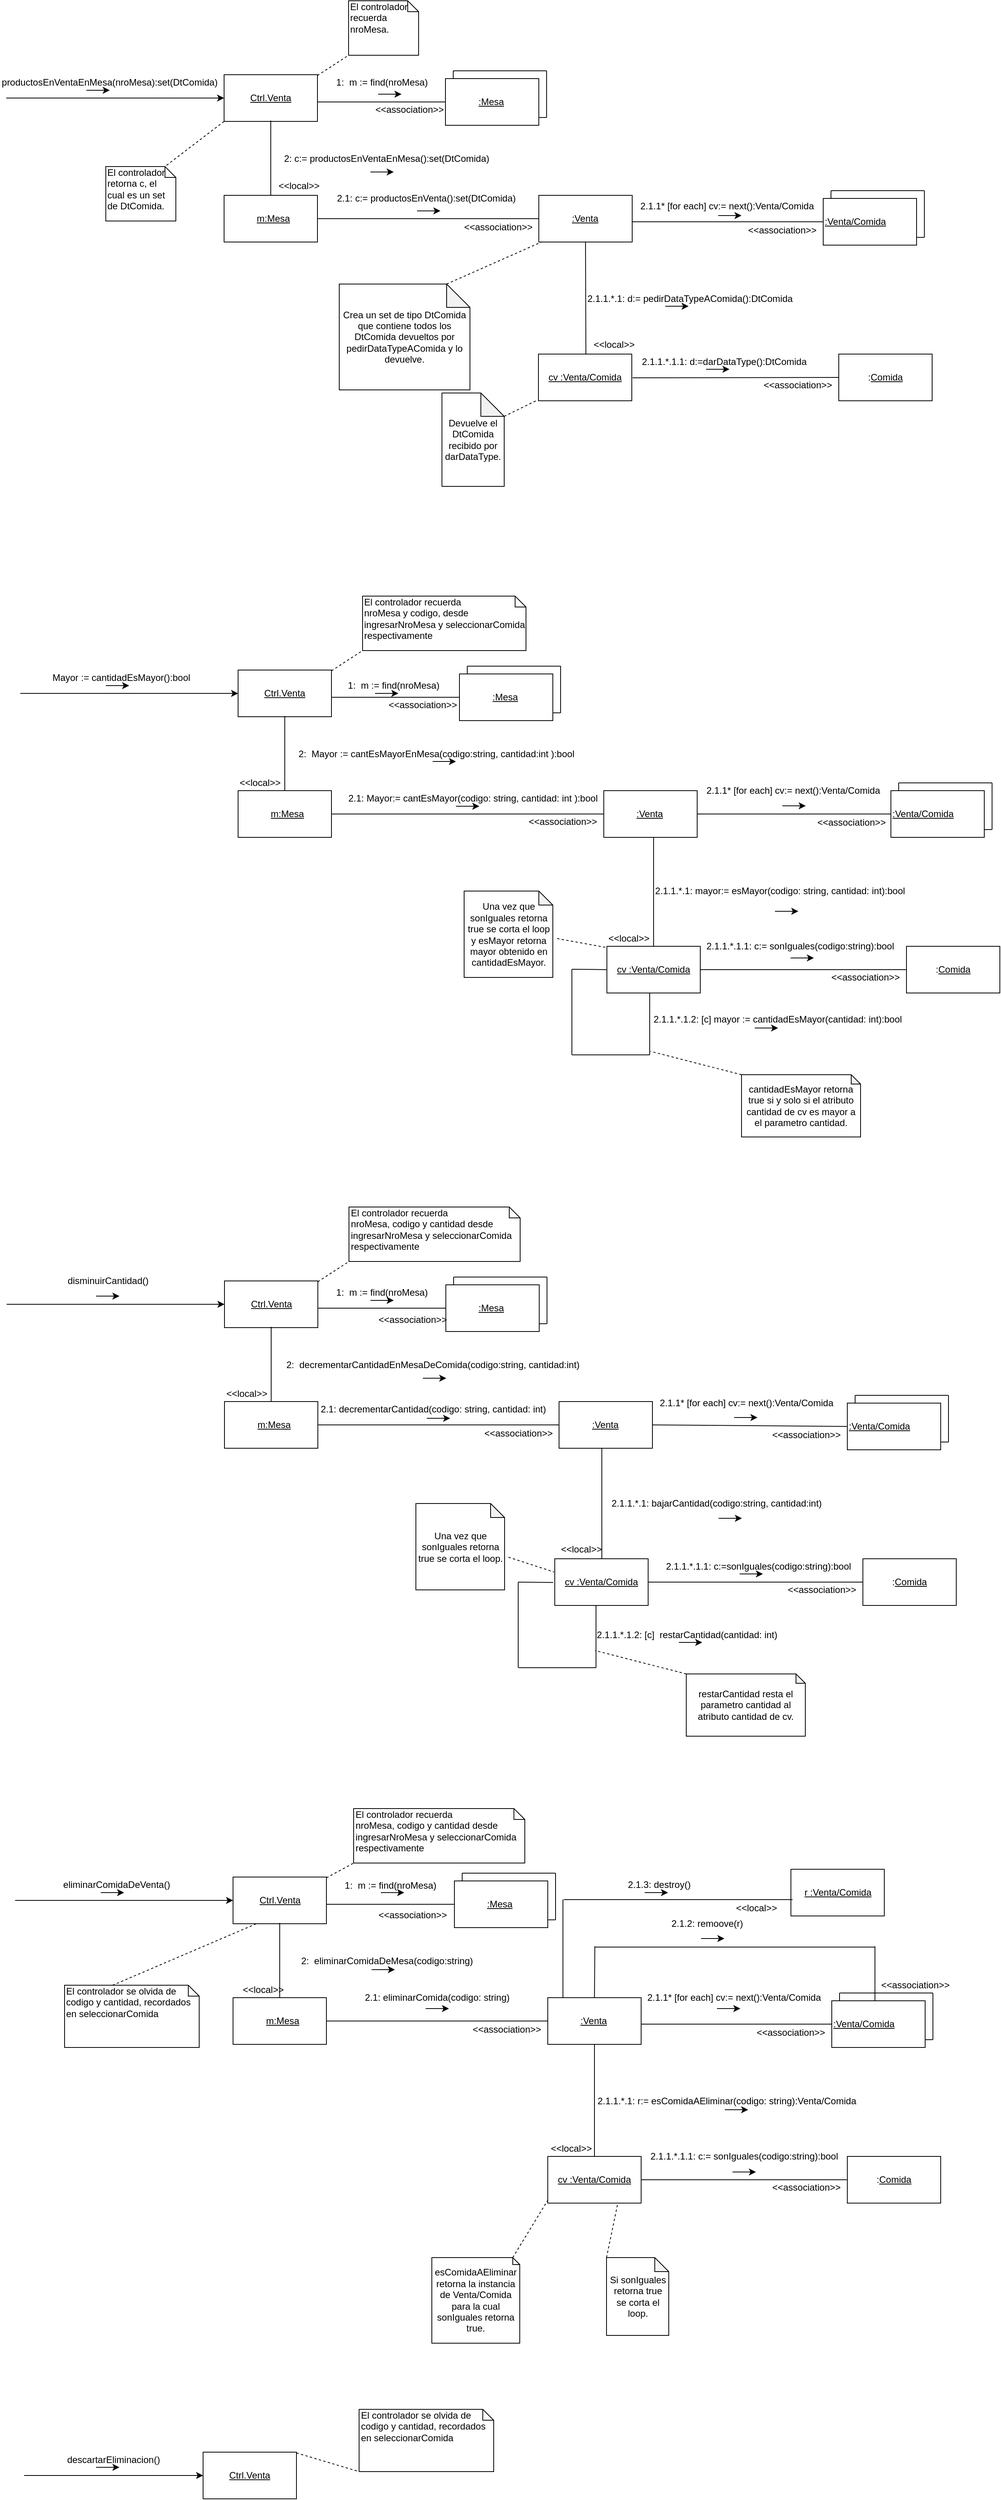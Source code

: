 <mxfile version="10.6.7" type="google"><diagram name="Page-1" id="c4acf3e9-155e-7222-9cf6-157b1a14988f"><mxGraphModel dx="3754" dy="1689" grid="1" gridSize="10" guides="1" tooltips="1" connect="1" arrows="1" fold="1" page="1" pageScale="1" pageWidth="850" pageHeight="1100" background="#ffffff" math="0" shadow="0"><root><mxCell id="0"/><mxCell id="1" parent="0"/><mxCell id="WVdjRTnnnSpDFYWAdXdl-225" value="&lt;blockquote style=&quot;margin: 0 0 0 40px ; border: none ; padding: 0px&quot;&gt;&lt;div style=&quot;text-align: center&quot;&gt;&lt;u&gt;:Mesa&lt;/u&gt;&lt;/div&gt;&lt;/blockquote&gt;" style="whiteSpace=wrap;html=1;rounded=0;shadow=0;glass=0;comic=0;align=left;" parent="1" vertex="1"><mxGeometry x="596.5" y="140" width="120" height="60" as="geometry"/></mxCell><mxCell id="WVdjRTnnnSpDFYWAdXdl-226" value="" style="endArrow=none;html=1;" parent="1" edge="1"><mxGeometry width="50" height="50" relative="1" as="geometry"><mxPoint x="606.5" y="140" as="sourcePoint"/><mxPoint x="606.5" y="130" as="targetPoint"/></mxGeometry></mxCell><mxCell id="WVdjRTnnnSpDFYWAdXdl-227" value="" style="endArrow=none;html=1;" parent="1" edge="1"><mxGeometry width="50" height="50" relative="1" as="geometry"><mxPoint x="606.5" y="130" as="sourcePoint"/><mxPoint x="726.5" y="130" as="targetPoint"/></mxGeometry></mxCell><mxCell id="WVdjRTnnnSpDFYWAdXdl-228" value="" style="endArrow=none;html=1;" parent="1" edge="1"><mxGeometry width="50" height="50" relative="1" as="geometry"><mxPoint x="726.5" y="190" as="sourcePoint"/><mxPoint x="726.5" y="130" as="targetPoint"/></mxGeometry></mxCell><mxCell id="WVdjRTnnnSpDFYWAdXdl-229" value="" style="endArrow=none;html=1;" parent="1" edge="1"><mxGeometry width="50" height="50" relative="1" as="geometry"><mxPoint x="716.5" y="190" as="sourcePoint"/><mxPoint x="726.5" y="190" as="targetPoint"/></mxGeometry></mxCell><mxCell id="WVdjRTnnnSpDFYWAdXdl-230" value="&lt;u&gt;Ctrl.Venta&lt;/u&gt;" style="rounded=0;whiteSpace=wrap;html=1;" parent="1" vertex="1"><mxGeometry x="312" y="135" width="120" height="60" as="geometry"/></mxCell><mxCell id="WVdjRTnnnSpDFYWAdXdl-231" value="" style="endArrow=classic;html=1;entryX=0;entryY=0.5;entryDx=0;entryDy=0;" parent="1" target="WVdjRTnnnSpDFYWAdXdl-230" edge="1"><mxGeometry width="50" height="50" relative="1" as="geometry"><mxPoint x="32" y="165" as="sourcePoint"/><mxPoint x="142" y="140" as="targetPoint"/></mxGeometry></mxCell><mxCell id="WVdjRTnnnSpDFYWAdXdl-232" value="productosEnVentaEnMesa(nroMesa):set(DtComida)&lt;br&gt;" style="text;html=1;strokeColor=none;fillColor=none;align=center;verticalAlign=middle;whiteSpace=wrap;rounded=0;" parent="1" vertex="1"><mxGeometry x="55" y="135" width="220" height="20" as="geometry"/></mxCell><mxCell id="WVdjRTnnnSpDFYWAdXdl-233" value="El controlador recuerda&amp;nbsp;&lt;br&gt;nroMesa.&lt;br&gt;" style="shape=note;whiteSpace=wrap;html=1;size=14;verticalAlign=top;align=left;spacingTop=-6;rounded=0;shadow=0;glass=0;comic=0;" parent="1" vertex="1"><mxGeometry x="472" y="40" width="90" height="70" as="geometry"/></mxCell><mxCell id="WVdjRTnnnSpDFYWAdXdl-234" value="" style="endArrow=none;dashed=1;html=1;exitX=1;exitY=0.017;exitDx=0;exitDy=0;exitPerimeter=0;entryX=0;entryY=1;entryDx=0;entryDy=0;entryPerimeter=0;" parent="1" source="WVdjRTnnnSpDFYWAdXdl-230" target="WVdjRTnnnSpDFYWAdXdl-233" edge="1"><mxGeometry width="50" height="50" relative="1" as="geometry"><mxPoint x="462" y="150" as="sourcePoint"/><mxPoint x="512" y="100" as="targetPoint"/></mxGeometry></mxCell><mxCell id="WVdjRTnnnSpDFYWAdXdl-235" value="" style="endArrow=none;html=1;entryX=0;entryY=0.5;entryDx=0;entryDy=0;" parent="1" target="WVdjRTnnnSpDFYWAdXdl-225" edge="1"><mxGeometry width="50" height="50" relative="1" as="geometry"><mxPoint x="432" y="170" as="sourcePoint"/><mxPoint x="592" y="170" as="targetPoint"/></mxGeometry></mxCell><mxCell id="WVdjRTnnnSpDFYWAdXdl-236" value="1:&amp;nbsp; m := find(nroMesa)" style="text;html=1;strokeColor=none;fillColor=none;align=center;verticalAlign=middle;whiteSpace=wrap;rounded=0;shadow=0;glass=0;comic=0;" parent="1" vertex="1"><mxGeometry x="444.5" y="135" width="140" height="20" as="geometry"/></mxCell><mxCell id="WVdjRTnnnSpDFYWAdXdl-237" value="&lt;blockquote style=&quot;margin: 0 0 0 40px ; border: none ; padding: 0px&quot;&gt;&lt;div style=&quot;text-align: center&quot;&gt;&lt;span&gt;&lt;u&gt;m:Mesa&lt;/u&gt;&lt;/span&gt;&lt;/div&gt;&lt;/blockquote&gt;" style="rounded=0;whiteSpace=wrap;html=1;shadow=0;glass=0;comic=0;align=left;" parent="1" vertex="1"><mxGeometry x="312" y="290" width="120" height="60" as="geometry"/></mxCell><mxCell id="WVdjRTnnnSpDFYWAdXdl-238" value="" style="endArrow=none;html=1;" parent="1" source="WVdjRTnnnSpDFYWAdXdl-237" edge="1"><mxGeometry width="50" height="50" relative="1" as="geometry"><mxPoint x="322" y="244" as="sourcePoint"/><mxPoint x="372" y="194" as="targetPoint"/></mxGeometry></mxCell><mxCell id="WVdjRTnnnSpDFYWAdXdl-239" value="2: c:= productosEnVentaEnMesa():set(DtComida)" style="text;html=1;strokeColor=none;fillColor=none;align=center;verticalAlign=middle;whiteSpace=wrap;rounded=0;shadow=0;glass=0;comic=0;" parent="1" vertex="1"><mxGeometry x="382" y="233" width="278" height="20" as="geometry"/></mxCell><mxCell id="WVdjRTnnnSpDFYWAdXdl-240" value="&lt;blockquote style=&quot;margin: 0 0 0 40px ; border: none ; padding: 0px&quot;&gt;&lt;div style=&quot;text-align: center&quot;&gt;&lt;span&gt;&lt;u&gt;:Venta&lt;/u&gt;&lt;/span&gt;&lt;/div&gt;&lt;/blockquote&gt;" style="rounded=0;whiteSpace=wrap;html=1;shadow=0;glass=0;comic=0;align=left;" parent="1" vertex="1"><mxGeometry x="716.5" y="290" width="120" height="60" as="geometry"/></mxCell><mxCell id="WVdjRTnnnSpDFYWAdXdl-241" value="" style="endArrow=none;html=1;entryX=0;entryY=0.5;entryDx=0;entryDy=0;" parent="1" target="WVdjRTnnnSpDFYWAdXdl-240" edge="1"><mxGeometry width="50" height="50" relative="1" as="geometry"><mxPoint x="432" y="320" as="sourcePoint"/><mxPoint x="482" y="270" as="targetPoint"/></mxGeometry></mxCell><mxCell id="WVdjRTnnnSpDFYWAdXdl-242" value="&amp;lt;&amp;lt;association&amp;gt;&amp;gt;" style="text;html=1;strokeColor=none;fillColor=none;align=center;verticalAlign=middle;whiteSpace=wrap;rounded=0;shadow=0;glass=0;comic=0;" parent="1" vertex="1"><mxGeometry x="611.5" y="321" width="105" height="20" as="geometry"/></mxCell><mxCell id="WVdjRTnnnSpDFYWAdXdl-243" value="2.1: c:= productosEnVenta():set(DtComida)" style="text;html=1;strokeColor=none;fillColor=none;align=center;verticalAlign=middle;whiteSpace=wrap;rounded=0;shadow=0;glass=0;comic=0;" parent="1" vertex="1"><mxGeometry x="428" y="284" width="288" height="20" as="geometry"/></mxCell><mxCell id="WVdjRTnnnSpDFYWAdXdl-244" value="El controlador retorna c, el cual es un set de DtComida.&lt;br&gt;" style="shape=note;whiteSpace=wrap;html=1;size=14;verticalAlign=top;align=left;spacingTop=-6;rounded=0;shadow=0;glass=0;comic=0;" parent="1" vertex="1"><mxGeometry x="160" y="253" width="90" height="70" as="geometry"/></mxCell><mxCell id="WVdjRTnnnSpDFYWAdXdl-245" value="" style="endArrow=none;dashed=1;html=1;exitX=0;exitY=1;exitDx=0;exitDy=0;exitPerimeter=0;entryX=0;entryY=0;entryDx=76;entryDy=0;entryPerimeter=0;" parent="1" source="WVdjRTnnnSpDFYWAdXdl-230" target="WVdjRTnnnSpDFYWAdXdl-244" edge="1"><mxGeometry width="50" height="50" relative="1" as="geometry"><mxPoint x="120" y="349" as="sourcePoint"/><mxPoint x="150" y="349" as="targetPoint"/></mxGeometry></mxCell><mxCell id="WVdjRTnnnSpDFYWAdXdl-246" value="&lt;blockquote style=&quot;margin: 0 0 0 40px ; border: none ; padding: 0px&quot;&gt;&lt;div style=&quot;text-align: center&quot;&gt;&lt;u&gt;:Mesa&lt;/u&gt;&lt;/div&gt;&lt;/blockquote&gt;" style="whiteSpace=wrap;html=1;rounded=0;shadow=0;glass=0;comic=0;align=left;" parent="1" vertex="1"><mxGeometry x="614.5" y="905" width="120" height="60" as="geometry"/></mxCell><mxCell id="WVdjRTnnnSpDFYWAdXdl-247" value="" style="endArrow=none;html=1;" parent="1" edge="1"><mxGeometry width="50" height="50" relative="1" as="geometry"><mxPoint x="624.5" y="905" as="sourcePoint"/><mxPoint x="624.5" y="895" as="targetPoint"/></mxGeometry></mxCell><mxCell id="WVdjRTnnnSpDFYWAdXdl-248" value="" style="endArrow=none;html=1;" parent="1" edge="1"><mxGeometry width="50" height="50" relative="1" as="geometry"><mxPoint x="624.5" y="895" as="sourcePoint"/><mxPoint x="744.5" y="895" as="targetPoint"/></mxGeometry></mxCell><mxCell id="WVdjRTnnnSpDFYWAdXdl-249" value="" style="endArrow=none;html=1;" parent="1" edge="1"><mxGeometry width="50" height="50" relative="1" as="geometry"><mxPoint x="744.5" y="955" as="sourcePoint"/><mxPoint x="744.5" y="895" as="targetPoint"/></mxGeometry></mxCell><mxCell id="WVdjRTnnnSpDFYWAdXdl-250" value="" style="endArrow=none;html=1;" parent="1" edge="1"><mxGeometry width="50" height="50" relative="1" as="geometry"><mxPoint x="734.5" y="955" as="sourcePoint"/><mxPoint x="744.5" y="955" as="targetPoint"/></mxGeometry></mxCell><mxCell id="WVdjRTnnnSpDFYWAdXdl-251" value="&lt;u&gt;Ctrl.Venta&lt;/u&gt;" style="rounded=0;whiteSpace=wrap;html=1;" parent="1" vertex="1"><mxGeometry x="330" y="900" width="120" height="60" as="geometry"/></mxCell><mxCell id="WVdjRTnnnSpDFYWAdXdl-252" value="" style="endArrow=classic;html=1;entryX=0;entryY=0.5;entryDx=0;entryDy=0;" parent="1" target="WVdjRTnnnSpDFYWAdXdl-251" edge="1"><mxGeometry width="50" height="50" relative="1" as="geometry"><mxPoint x="50" y="930" as="sourcePoint"/><mxPoint x="160" y="905" as="targetPoint"/></mxGeometry></mxCell><mxCell id="WVdjRTnnnSpDFYWAdXdl-253" value="Mayor := cantidadEsMayor():bool" style="text;html=1;strokeColor=none;fillColor=none;align=center;verticalAlign=middle;whiteSpace=wrap;rounded=0;" parent="1" vertex="1"><mxGeometry x="70" y="900" width="220" height="20" as="geometry"/></mxCell><mxCell id="WVdjRTnnnSpDFYWAdXdl-254" value="El controlador recuerda&amp;nbsp;&lt;br&gt;nroMesa y codigo, desde ingresarNroMesa y seleccionarComida respectivamente&lt;br&gt;" style="shape=note;whiteSpace=wrap;html=1;size=14;verticalAlign=top;align=left;spacingTop=-6;rounded=0;shadow=0;glass=0;comic=0;" parent="1" vertex="1"><mxGeometry x="490" y="805" width="210" height="70" as="geometry"/></mxCell><mxCell id="WVdjRTnnnSpDFYWAdXdl-255" value="" style="endArrow=none;dashed=1;html=1;exitX=1;exitY=0.017;exitDx=0;exitDy=0;exitPerimeter=0;entryX=0;entryY=1;entryDx=0;entryDy=0;entryPerimeter=0;" parent="1" source="WVdjRTnnnSpDFYWAdXdl-251" target="WVdjRTnnnSpDFYWAdXdl-254" edge="1"><mxGeometry width="50" height="50" relative="1" as="geometry"><mxPoint x="480" y="915" as="sourcePoint"/><mxPoint x="530" y="865" as="targetPoint"/></mxGeometry></mxCell><mxCell id="WVdjRTnnnSpDFYWAdXdl-256" value="" style="endArrow=none;html=1;entryX=0;entryY=0.5;entryDx=0;entryDy=0;" parent="1" target="WVdjRTnnnSpDFYWAdXdl-246" edge="1"><mxGeometry width="50" height="50" relative="1" as="geometry"><mxPoint x="450" y="935" as="sourcePoint"/><mxPoint x="610" y="935" as="targetPoint"/></mxGeometry></mxCell><mxCell id="WVdjRTnnnSpDFYWAdXdl-257" value="1:&amp;nbsp; m := find(nroMesa)" style="text;html=1;strokeColor=none;fillColor=none;align=center;verticalAlign=middle;whiteSpace=wrap;rounded=0;shadow=0;glass=0;comic=0;" parent="1" vertex="1"><mxGeometry x="460" y="910" width="140" height="20" as="geometry"/></mxCell><mxCell id="WVdjRTnnnSpDFYWAdXdl-258" value="&lt;blockquote style=&quot;margin: 0 0 0 40px ; border: none ; padding: 0px&quot;&gt;&lt;div style=&quot;text-align: center&quot;&gt;&lt;span&gt;&lt;u&gt;m:Mesa&lt;/u&gt;&lt;/span&gt;&lt;/div&gt;&lt;/blockquote&gt;" style="rounded=0;whiteSpace=wrap;html=1;shadow=0;glass=0;comic=0;align=left;" parent="1" vertex="1"><mxGeometry x="330" y="1055" width="120" height="60" as="geometry"/></mxCell><mxCell id="WVdjRTnnnSpDFYWAdXdl-259" value="" style="endArrow=none;html=1;" parent="1" source="WVdjRTnnnSpDFYWAdXdl-258" edge="1"><mxGeometry width="50" height="50" relative="1" as="geometry"><mxPoint x="340" y="1009" as="sourcePoint"/><mxPoint x="390" y="959" as="targetPoint"/></mxGeometry></mxCell><mxCell id="WVdjRTnnnSpDFYWAdXdl-260" value="2:&amp;nbsp; Mayor := cantEsMayorEnMesa(codigo:string, cantidad:int ):bool" style="text;html=1;strokeColor=none;fillColor=none;align=center;verticalAlign=middle;whiteSpace=wrap;rounded=0;shadow=0;glass=0;comic=0;" parent="1" vertex="1"><mxGeometry x="400" y="998" width="370" height="20" as="geometry"/></mxCell><mxCell id="WVdjRTnnnSpDFYWAdXdl-261" value="&lt;blockquote style=&quot;margin: 0 0 0 40px ; border: none ; padding: 0px&quot;&gt;&lt;div style=&quot;text-align: center&quot;&gt;&lt;span&gt;&lt;u&gt;:Venta&lt;/u&gt;&lt;/span&gt;&lt;/div&gt;&lt;/blockquote&gt;" style="rounded=0;whiteSpace=wrap;html=1;shadow=0;glass=0;comic=0;align=left;" parent="1" vertex="1"><mxGeometry x="800" y="1055" width="120" height="60" as="geometry"/></mxCell><mxCell id="WVdjRTnnnSpDFYWAdXdl-262" value="" style="endArrow=none;html=1;entryX=0;entryY=0.5;entryDx=0;entryDy=0;" parent="1" target="WVdjRTnnnSpDFYWAdXdl-261" edge="1"><mxGeometry width="50" height="50" relative="1" as="geometry"><mxPoint x="450" y="1085" as="sourcePoint"/><mxPoint x="500" y="1035" as="targetPoint"/></mxGeometry></mxCell><mxCell id="WVdjRTnnnSpDFYWAdXdl-263" value="&amp;lt;&amp;lt;association&amp;gt;&amp;gt;" style="text;html=1;strokeColor=none;fillColor=none;align=center;verticalAlign=middle;whiteSpace=wrap;rounded=0;shadow=0;glass=0;comic=0;" parent="1" vertex="1"><mxGeometry x="695" y="1085" width="105" height="20" as="geometry"/></mxCell><mxCell id="WVdjRTnnnSpDFYWAdXdl-264" value="2.1: Mayor:= cantEsMayor(codigo: string, cantidad: int ):bool" style="text;html=1;strokeColor=none;fillColor=none;align=center;verticalAlign=middle;whiteSpace=wrap;rounded=0;shadow=0;glass=0;comic=0;" parent="1" vertex="1"><mxGeometry x="470" y="1055" width="324" height="20" as="geometry"/></mxCell><mxCell id="WVdjRTnnnSpDFYWAdXdl-265" value="&lt;blockquote style=&quot;margin: 0 0 0 40px ; border: none ; padding: 0px&quot;&gt;&lt;div style=&quot;text-align: center&quot;&gt;&lt;u&gt;:Mesa&lt;/u&gt;&lt;/div&gt;&lt;/blockquote&gt;" style="whiteSpace=wrap;html=1;rounded=0;shadow=0;glass=0;comic=0;align=left;" parent="1" vertex="1"><mxGeometry x="597" y="1690" width="120" height="60" as="geometry"/></mxCell><mxCell id="WVdjRTnnnSpDFYWAdXdl-266" value="" style="endArrow=none;html=1;" parent="1" edge="1"><mxGeometry width="50" height="50" relative="1" as="geometry"><mxPoint x="607" y="1690" as="sourcePoint"/><mxPoint x="607" y="1680" as="targetPoint"/></mxGeometry></mxCell><mxCell id="WVdjRTnnnSpDFYWAdXdl-267" value="" style="endArrow=none;html=1;" parent="1" edge="1"><mxGeometry width="50" height="50" relative="1" as="geometry"><mxPoint x="607" y="1680" as="sourcePoint"/><mxPoint x="727" y="1680" as="targetPoint"/></mxGeometry></mxCell><mxCell id="WVdjRTnnnSpDFYWAdXdl-268" value="" style="endArrow=none;html=1;" parent="1" edge="1"><mxGeometry width="50" height="50" relative="1" as="geometry"><mxPoint x="727" y="1740" as="sourcePoint"/><mxPoint x="727" y="1680" as="targetPoint"/></mxGeometry></mxCell><mxCell id="WVdjRTnnnSpDFYWAdXdl-269" value="" style="endArrow=none;html=1;" parent="1" edge="1"><mxGeometry width="50" height="50" relative="1" as="geometry"><mxPoint x="717" y="1740" as="sourcePoint"/><mxPoint x="727" y="1740" as="targetPoint"/></mxGeometry></mxCell><mxCell id="WVdjRTnnnSpDFYWAdXdl-270" value="&lt;u&gt;Ctrl.Venta&lt;/u&gt;" style="rounded=0;whiteSpace=wrap;html=1;" parent="1" vertex="1"><mxGeometry x="312.5" y="1685" width="120" height="60" as="geometry"/></mxCell><mxCell id="WVdjRTnnnSpDFYWAdXdl-271" value="" style="endArrow=classic;html=1;entryX=0;entryY=0.5;entryDx=0;entryDy=0;" parent="1" target="WVdjRTnnnSpDFYWAdXdl-270" edge="1"><mxGeometry width="50" height="50" relative="1" as="geometry"><mxPoint x="32.5" y="1715" as="sourcePoint"/><mxPoint x="142.5" y="1690" as="targetPoint"/></mxGeometry></mxCell><mxCell id="WVdjRTnnnSpDFYWAdXdl-272" value="disminuirCantidad()" style="text;html=1;strokeColor=none;fillColor=none;align=center;verticalAlign=middle;whiteSpace=wrap;rounded=0;" parent="1" vertex="1"><mxGeometry x="52.5" y="1675" width="220" height="20" as="geometry"/></mxCell><mxCell id="WVdjRTnnnSpDFYWAdXdl-273" value="El controlador recuerda&amp;nbsp;&lt;br&gt;nroMesa, codigo y cantidad desde ingresarNroMesa y seleccionarComida respectivamente&lt;br&gt;" style="shape=note;whiteSpace=wrap;html=1;size=14;verticalAlign=top;align=left;spacingTop=-6;rounded=0;shadow=0;glass=0;comic=0;" parent="1" vertex="1"><mxGeometry x="472.5" y="1590" width="220" height="70" as="geometry"/></mxCell><mxCell id="WVdjRTnnnSpDFYWAdXdl-274" value="" style="endArrow=none;dashed=1;html=1;exitX=1;exitY=0.017;exitDx=0;exitDy=0;exitPerimeter=0;entryX=0;entryY=1;entryDx=0;entryDy=0;entryPerimeter=0;" parent="1" source="WVdjRTnnnSpDFYWAdXdl-270" target="WVdjRTnnnSpDFYWAdXdl-273" edge="1"><mxGeometry width="50" height="50" relative="1" as="geometry"><mxPoint x="462.5" y="1700" as="sourcePoint"/><mxPoint x="512.5" y="1650" as="targetPoint"/></mxGeometry></mxCell><mxCell id="WVdjRTnnnSpDFYWAdXdl-275" value="" style="endArrow=none;html=1;entryX=0;entryY=0.5;entryDx=0;entryDy=0;" parent="1" target="WVdjRTnnnSpDFYWAdXdl-265" edge="1"><mxGeometry width="50" height="50" relative="1" as="geometry"><mxPoint x="432.5" y="1720" as="sourcePoint"/><mxPoint x="592.5" y="1720" as="targetPoint"/></mxGeometry></mxCell><mxCell id="WVdjRTnnnSpDFYWAdXdl-276" value="1:&amp;nbsp; m := find(nroMesa)" style="text;html=1;strokeColor=none;fillColor=none;align=center;verticalAlign=middle;whiteSpace=wrap;rounded=0;shadow=0;glass=0;comic=0;" parent="1" vertex="1"><mxGeometry x="445" y="1690" width="140" height="20" as="geometry"/></mxCell><mxCell id="WVdjRTnnnSpDFYWAdXdl-277" value="&lt;blockquote style=&quot;margin: 0 0 0 40px ; border: none ; padding: 0px&quot;&gt;&lt;div style=&quot;text-align: center&quot;&gt;&lt;span&gt;&lt;u&gt;m:Mesa&lt;/u&gt;&lt;/span&gt;&lt;/div&gt;&lt;/blockquote&gt;" style="rounded=0;whiteSpace=wrap;html=1;shadow=0;glass=0;comic=0;align=left;" parent="1" vertex="1"><mxGeometry x="312.5" y="1840" width="120" height="60" as="geometry"/></mxCell><mxCell id="WVdjRTnnnSpDFYWAdXdl-278" value="" style="endArrow=none;html=1;" parent="1" source="WVdjRTnnnSpDFYWAdXdl-277" edge="1"><mxGeometry width="50" height="50" relative="1" as="geometry"><mxPoint x="322.5" y="1794" as="sourcePoint"/><mxPoint x="372.5" y="1744" as="targetPoint"/></mxGeometry></mxCell><mxCell id="WVdjRTnnnSpDFYWAdXdl-279" value="2:&amp;nbsp; decrementarCantidadEnMesaDeComida(codigo:string, cantidad:int)" style="text;html=1;strokeColor=none;fillColor=none;align=center;verticalAlign=middle;whiteSpace=wrap;rounded=0;shadow=0;glass=0;comic=0;" parent="1" vertex="1"><mxGeometry x="382.5" y="1783" width="395" height="20" as="geometry"/></mxCell><mxCell id="WVdjRTnnnSpDFYWAdXdl-280" value="&lt;blockquote style=&quot;margin: 0 0 0 40px ; border: none ; padding: 0px&quot;&gt;&lt;div style=&quot;text-align: center&quot;&gt;&lt;span&gt;&lt;u&gt;:Venta&lt;/u&gt;&lt;/span&gt;&lt;/div&gt;&lt;/blockquote&gt;" style="rounded=0;whiteSpace=wrap;html=1;shadow=0;glass=0;comic=0;align=left;" parent="1" vertex="1"><mxGeometry x="742.5" y="1840" width="120" height="60" as="geometry"/></mxCell><mxCell id="WVdjRTnnnSpDFYWAdXdl-281" value="" style="endArrow=none;html=1;entryX=0;entryY=0.5;entryDx=0;entryDy=0;" parent="1" target="WVdjRTnnnSpDFYWAdXdl-280" edge="1"><mxGeometry width="50" height="50" relative="1" as="geometry"><mxPoint x="432.5" y="1870" as="sourcePoint"/><mxPoint x="482.5" y="1820" as="targetPoint"/></mxGeometry></mxCell><mxCell id="WVdjRTnnnSpDFYWAdXdl-282" value="&amp;lt;&amp;lt;association&amp;gt;&amp;gt;" style="text;html=1;strokeColor=none;fillColor=none;align=center;verticalAlign=middle;whiteSpace=wrap;rounded=0;shadow=0;glass=0;comic=0;" parent="1" vertex="1"><mxGeometry x="637.5" y="1871" width="105" height="20" as="geometry"/></mxCell><mxCell id="WVdjRTnnnSpDFYWAdXdl-283" value="2.1: decrementarCantidad(codigo: string, cantidad: int)" style="text;html=1;strokeColor=none;fillColor=none;align=center;verticalAlign=middle;whiteSpace=wrap;rounded=0;shadow=0;glass=0;comic=0;" parent="1" vertex="1"><mxGeometry x="428.5" y="1840" width="304" height="20" as="geometry"/></mxCell><mxCell id="WVdjRTnnnSpDFYWAdXdl-284" value="&lt;blockquote style=&quot;margin: 0 0 0 40px ; border: none ; padding: 0px&quot;&gt;&lt;div style=&quot;text-align: center&quot;&gt;&lt;u&gt;:Mesa&lt;/u&gt;&lt;/div&gt;&lt;/blockquote&gt;" style="whiteSpace=wrap;html=1;rounded=0;shadow=0;glass=0;comic=0;align=left;" parent="1" vertex="1"><mxGeometry x="608" y="2456" width="120" height="60" as="geometry"/></mxCell><mxCell id="WVdjRTnnnSpDFYWAdXdl-285" value="" style="endArrow=none;html=1;" parent="1" edge="1"><mxGeometry width="50" height="50" relative="1" as="geometry"><mxPoint x="618" y="2456.0" as="sourcePoint"/><mxPoint x="618" y="2446.0" as="targetPoint"/></mxGeometry></mxCell><mxCell id="WVdjRTnnnSpDFYWAdXdl-286" value="" style="endArrow=none;html=1;" parent="1" edge="1"><mxGeometry width="50" height="50" relative="1" as="geometry"><mxPoint x="618" y="2446.0" as="sourcePoint"/><mxPoint x="738" y="2446.0" as="targetPoint"/></mxGeometry></mxCell><mxCell id="WVdjRTnnnSpDFYWAdXdl-287" value="" style="endArrow=none;html=1;" parent="1" edge="1"><mxGeometry width="50" height="50" relative="1" as="geometry"><mxPoint x="738" y="2506.0" as="sourcePoint"/><mxPoint x="738" y="2446.0" as="targetPoint"/></mxGeometry></mxCell><mxCell id="WVdjRTnnnSpDFYWAdXdl-288" value="" style="endArrow=none;html=1;" parent="1" edge="1"><mxGeometry width="50" height="50" relative="1" as="geometry"><mxPoint x="728" y="2506.0" as="sourcePoint"/><mxPoint x="738" y="2506.0" as="targetPoint"/></mxGeometry></mxCell><mxCell id="WVdjRTnnnSpDFYWAdXdl-289" value="&lt;u&gt;Ctrl.Venta&lt;/u&gt;" style="rounded=0;whiteSpace=wrap;html=1;" parent="1" vertex="1"><mxGeometry x="323.5" y="2451" width="120" height="60" as="geometry"/></mxCell><mxCell id="WVdjRTnnnSpDFYWAdXdl-290" value="" style="endArrow=classic;html=1;entryX=0;entryY=0.5;entryDx=0;entryDy=0;" parent="1" target="WVdjRTnnnSpDFYWAdXdl-289" edge="1"><mxGeometry width="50" height="50" relative="1" as="geometry"><mxPoint x="43.5" y="2481.0" as="sourcePoint"/><mxPoint x="153.5" y="2456" as="targetPoint"/></mxGeometry></mxCell><mxCell id="WVdjRTnnnSpDFYWAdXdl-291" value="eliminarComidaDeVenta()" style="text;html=1;strokeColor=none;fillColor=none;align=center;verticalAlign=middle;whiteSpace=wrap;rounded=0;" parent="1" vertex="1"><mxGeometry x="63.5" y="2451" width="220" height="20" as="geometry"/></mxCell><mxCell id="WVdjRTnnnSpDFYWAdXdl-292" value="" style="endArrow=none;dashed=1;html=1;exitX=1;exitY=0.017;exitDx=0;exitDy=0;exitPerimeter=0;entryX=0;entryY=1;entryDx=0;entryDy=0;entryPerimeter=0;" parent="1" source="WVdjRTnnnSpDFYWAdXdl-289" target="WVdjRTnnnSpDFYWAdXdl-302" edge="1"><mxGeometry width="50" height="50" relative="1" as="geometry"><mxPoint x="473.5" y="2466" as="sourcePoint"/><mxPoint x="483.5" y="2426" as="targetPoint"/></mxGeometry></mxCell><mxCell id="WVdjRTnnnSpDFYWAdXdl-293" value="" style="endArrow=none;html=1;entryX=0;entryY=0.5;entryDx=0;entryDy=0;" parent="1" target="WVdjRTnnnSpDFYWAdXdl-284" edge="1"><mxGeometry width="50" height="50" relative="1" as="geometry"><mxPoint x="443.5" y="2486.0" as="sourcePoint"/><mxPoint x="603.5" y="2486" as="targetPoint"/></mxGeometry></mxCell><mxCell id="WVdjRTnnnSpDFYWAdXdl-294" value="1:&amp;nbsp; m := find(nroMesa)" style="text;html=1;strokeColor=none;fillColor=none;align=center;verticalAlign=middle;whiteSpace=wrap;rounded=0;shadow=0;glass=0;comic=0;" parent="1" vertex="1"><mxGeometry x="456" y="2451.5" width="140" height="20" as="geometry"/></mxCell><mxCell id="WVdjRTnnnSpDFYWAdXdl-295" value="&lt;blockquote style=&quot;margin: 0 0 0 40px ; border: none ; padding: 0px&quot;&gt;&lt;div style=&quot;text-align: center&quot;&gt;&lt;span&gt;&lt;u&gt;m:Mesa&lt;/u&gt;&lt;/span&gt;&lt;/div&gt;&lt;/blockquote&gt;" style="rounded=0;whiteSpace=wrap;html=1;shadow=0;glass=0;comic=0;align=left;" parent="1" vertex="1"><mxGeometry x="323.5" y="2606" width="120" height="60" as="geometry"/></mxCell><mxCell id="WVdjRTnnnSpDFYWAdXdl-296" value="" style="endArrow=none;html=1;" parent="1" source="WVdjRTnnnSpDFYWAdXdl-295" edge="1"><mxGeometry width="50" height="50" relative="1" as="geometry"><mxPoint x="333.5" y="2560" as="sourcePoint"/><mxPoint x="383.5" y="2510" as="targetPoint"/></mxGeometry></mxCell><mxCell id="WVdjRTnnnSpDFYWAdXdl-297" value="2:&amp;nbsp; eliminarComidaDeMesa(codigo:string)" style="text;html=1;strokeColor=none;fillColor=none;align=center;verticalAlign=middle;whiteSpace=wrap;rounded=0;shadow=0;glass=0;comic=0;" parent="1" vertex="1"><mxGeometry x="393.5" y="2549" width="255" height="20" as="geometry"/></mxCell><mxCell id="WVdjRTnnnSpDFYWAdXdl-298" value="&lt;blockquote style=&quot;margin: 0 0 0 40px ; border: none ; padding: 0px&quot;&gt;&lt;div style=&quot;text-align: center&quot;&gt;&lt;span&gt;&lt;u&gt;:Venta&lt;/u&gt;&lt;/span&gt;&lt;/div&gt;&lt;/blockquote&gt;" style="rounded=0;whiteSpace=wrap;html=1;shadow=0;glass=0;comic=0;align=left;" parent="1" vertex="1"><mxGeometry x="728" y="2606" width="120" height="60" as="geometry"/></mxCell><mxCell id="WVdjRTnnnSpDFYWAdXdl-299" value="" style="endArrow=none;html=1;entryX=0;entryY=0.5;entryDx=0;entryDy=0;" parent="1" target="WVdjRTnnnSpDFYWAdXdl-298" edge="1"><mxGeometry width="50" height="50" relative="1" as="geometry"><mxPoint x="443.5" y="2636.0" as="sourcePoint"/><mxPoint x="493.5" y="2586" as="targetPoint"/></mxGeometry></mxCell><mxCell id="WVdjRTnnnSpDFYWAdXdl-300" value="&amp;lt;&amp;lt;association&amp;gt;&amp;gt;" style="text;html=1;strokeColor=none;fillColor=none;align=center;verticalAlign=middle;whiteSpace=wrap;rounded=0;shadow=0;glass=0;comic=0;" parent="1" vertex="1"><mxGeometry x="623" y="2637" width="105" height="20" as="geometry"/></mxCell><mxCell id="WVdjRTnnnSpDFYWAdXdl-301" value="2.1: eliminarComida(codigo: string)" style="text;html=1;strokeColor=none;fillColor=none;align=center;verticalAlign=middle;whiteSpace=wrap;rounded=0;shadow=0;glass=0;comic=0;" parent="1" vertex="1"><mxGeometry x="442" y="2596" width="288" height="20" as="geometry"/></mxCell><mxCell id="WVdjRTnnnSpDFYWAdXdl-302" value="El controlador recuerda&amp;nbsp;&lt;br&gt;nroMesa, codigo y cantidad desde ingresarNroMesa y seleccionarComida respectivamente&lt;br&gt;" style="shape=note;whiteSpace=wrap;html=1;size=14;verticalAlign=top;align=left;spacingTop=-6;rounded=0;shadow=0;glass=0;comic=0;" parent="1" vertex="1"><mxGeometry x="478.5" y="2363" width="220" height="70" as="geometry"/></mxCell><mxCell id="WVdjRTnnnSpDFYWAdXdl-303" value="&lt;u&gt;Ctrl.Venta&lt;/u&gt;" style="rounded=0;whiteSpace=wrap;html=1;" parent="1" vertex="1"><mxGeometry x="285" y="3190" width="120" height="60" as="geometry"/></mxCell><mxCell id="WVdjRTnnnSpDFYWAdXdl-304" value="" style="endArrow=classic;html=1;entryX=0;entryY=0.5;entryDx=0;entryDy=0;" parent="1" target="WVdjRTnnnSpDFYWAdXdl-303" edge="1"><mxGeometry width="50" height="50" relative="1" as="geometry"><mxPoint x="55" y="3220" as="sourcePoint"/><mxPoint x="165" y="3195" as="targetPoint"/></mxGeometry></mxCell><mxCell id="WVdjRTnnnSpDFYWAdXdl-305" value="descartarEliminacion()" style="text;html=1;strokeColor=none;fillColor=none;align=center;verticalAlign=middle;whiteSpace=wrap;rounded=0;" parent="1" vertex="1"><mxGeometry x="75" y="3190" width="190" height="20" as="geometry"/></mxCell><mxCell id="WVdjRTnnnSpDFYWAdXdl-306" value="El controlador se olvida de codigo y cantidad, recordados en seleccionarComida&lt;br&gt;" style="shape=note;whiteSpace=wrap;html=1;size=14;verticalAlign=top;align=left;spacingTop=-6;rounded=0;shadow=0;glass=0;comic=0;" parent="1" vertex="1"><mxGeometry x="485.5" y="3135" width="173" height="80" as="geometry"/></mxCell><mxCell id="WVdjRTnnnSpDFYWAdXdl-307" value="" style="endArrow=none;dashed=1;html=1;exitX=1;exitY=0.017;exitDx=0;exitDy=0;exitPerimeter=0;entryX=0;entryY=1;entryDx=0;entryDy=0;entryPerimeter=0;" parent="1" source="WVdjRTnnnSpDFYWAdXdl-303" target="WVdjRTnnnSpDFYWAdXdl-306" edge="1"><mxGeometry width="50" height="50" relative="1" as="geometry"><mxPoint x="435" y="3205" as="sourcePoint"/><mxPoint x="485" y="3155" as="targetPoint"/></mxGeometry></mxCell><mxCell id="WVdjRTnnnSpDFYWAdXdl-308" value="&lt;div style=&quot;text-align: center&quot;&gt;&lt;u&gt;:Venta/Comida&lt;/u&gt;&lt;/div&gt;" style="whiteSpace=wrap;html=1;rounded=0;shadow=0;glass=0;comic=0;align=left;" parent="1" vertex="1"><mxGeometry x="1082" y="294" width="120" height="60" as="geometry"/></mxCell><mxCell id="WVdjRTnnnSpDFYWAdXdl-309" value="" style="endArrow=none;html=1;" parent="1" edge="1"><mxGeometry width="50" height="50" relative="1" as="geometry"><mxPoint x="1092" y="294" as="sourcePoint"/><mxPoint x="1092" y="284" as="targetPoint"/></mxGeometry></mxCell><mxCell id="WVdjRTnnnSpDFYWAdXdl-310" value="" style="endArrow=none;html=1;" parent="1" edge="1"><mxGeometry width="50" height="50" relative="1" as="geometry"><mxPoint x="1092" y="284" as="sourcePoint"/><mxPoint x="1212" y="284" as="targetPoint"/></mxGeometry></mxCell><mxCell id="WVdjRTnnnSpDFYWAdXdl-311" value="" style="endArrow=none;html=1;" parent="1" edge="1"><mxGeometry width="50" height="50" relative="1" as="geometry"><mxPoint x="1212" y="344" as="sourcePoint"/><mxPoint x="1212" y="284" as="targetPoint"/></mxGeometry></mxCell><mxCell id="WVdjRTnnnSpDFYWAdXdl-312" value="" style="endArrow=none;html=1;" parent="1" edge="1"><mxGeometry width="50" height="50" relative="1" as="geometry"><mxPoint x="1202" y="344" as="sourcePoint"/><mxPoint x="1212" y="344" as="targetPoint"/></mxGeometry></mxCell><mxCell id="WVdjRTnnnSpDFYWAdXdl-313" value="" style="endArrow=none;html=1;entryX=0;entryY=0.5;entryDx=0;entryDy=0;" parent="1" target="WVdjRTnnnSpDFYWAdXdl-308" edge="1"><mxGeometry width="50" height="50" relative="1" as="geometry"><mxPoint x="837" y="324" as="sourcePoint"/><mxPoint x="887" y="279" as="targetPoint"/></mxGeometry></mxCell><mxCell id="WVdjRTnnnSpDFYWAdXdl-314" value="2.1.1* [for each] cv:= next():Venta/Comida" style="text;html=1;resizable=0;points=[];autosize=1;align=left;verticalAlign=top;spacingTop=-4;" parent="1" vertex="1"><mxGeometry x="845" y="294" width="240" height="20" as="geometry"/></mxCell><mxCell id="WVdjRTnnnSpDFYWAdXdl-315" value="" style="endArrow=none;html=1;exitX=0.5;exitY=0;exitDx=0;exitDy=0;entryX=0.5;entryY=1;entryDx=0;entryDy=0;" parent="1" target="WVdjRTnnnSpDFYWAdXdl-240" edge="1"><mxGeometry width="50" height="50" relative="1" as="geometry"><mxPoint x="777" y="494.5" as="sourcePoint"/><mxPoint x="777" y="354.5" as="targetPoint"/></mxGeometry></mxCell><mxCell id="WVdjRTnnnSpDFYWAdXdl-316" value="&amp;lt;&amp;lt;association&amp;gt;&amp;gt;" style="text;html=1;strokeColor=none;fillColor=none;align=center;verticalAlign=middle;whiteSpace=wrap;rounded=0;shadow=0;glass=0;comic=0;" parent="1" vertex="1"><mxGeometry x="977" y="325" width="105" height="20" as="geometry"/></mxCell><mxCell id="WVdjRTnnnSpDFYWAdXdl-317" value="2.1.1.*.1: d:= pedirDataTypeAComida():DtComida" style="text;html=1;resizable=0;points=[];autosize=1;align=left;verticalAlign=top;spacingTop=-4;" parent="1" vertex="1"><mxGeometry x="776.5" y="413" width="280" height="20" as="geometry"/></mxCell><mxCell id="WVdjRTnnnSpDFYWAdXdl-318" value=":&lt;u&gt;Comida&lt;/u&gt;" style="rounded=0;whiteSpace=wrap;html=1;" parent="1" vertex="1"><mxGeometry x="1102" y="494" width="120" height="60" as="geometry"/></mxCell><mxCell id="WVdjRTnnnSpDFYWAdXdl-319" value="" style="endArrow=none;html=1;exitX=1;exitY=0.5;exitDx=0;exitDy=0;entryX=0;entryY=0.5;entryDx=0;entryDy=0;" parent="1" target="WVdjRTnnnSpDFYWAdXdl-318" edge="1"><mxGeometry width="50" height="50" relative="1" as="geometry"><mxPoint x="837" y="524.5" as="sourcePoint"/><mxPoint x="1082" y="514" as="targetPoint"/></mxGeometry></mxCell><mxCell id="WVdjRTnnnSpDFYWAdXdl-320" value="2.1.1.*.1.1: d:=darDataType():DtComida" style="text;html=1;resizable=0;points=[];autosize=1;align=left;verticalAlign=top;spacingTop=-4;" parent="1" vertex="1"><mxGeometry x="846.5" y="494" width="230" height="20" as="geometry"/></mxCell><mxCell id="WVdjRTnnnSpDFYWAdXdl-321" value="&amp;lt;&amp;lt;association&amp;gt;&amp;gt;" style="text;html=1;strokeColor=none;fillColor=none;align=center;verticalAlign=middle;whiteSpace=wrap;rounded=0;shadow=0;glass=0;comic=0;" parent="1" vertex="1"><mxGeometry x="997" y="524" width="105" height="20" as="geometry"/></mxCell><mxCell id="WVdjRTnnnSpDFYWAdXdl-322" value="&lt;u&gt;cv :Venta/Comida&lt;/u&gt;" style="rounded=0;whiteSpace=wrap;html=1;" parent="1" vertex="1"><mxGeometry x="716" y="494" width="120" height="60" as="geometry"/></mxCell><mxCell id="WVdjRTnnnSpDFYWAdXdl-323" value="Crea un set de tipo DtComida que contiene todos los DtComida devueltos por pedirDataTypeAComida y lo devuelve." style="shape=note;whiteSpace=wrap;html=1;backgroundOutline=1;darkOpacity=0.05;" parent="1" vertex="1"><mxGeometry x="460" y="404" width="168" height="136" as="geometry"/></mxCell><mxCell id="WVdjRTnnnSpDFYWAdXdl-324" value="" style="endArrow=none;dashed=1;html=1;exitX=0;exitY=0;exitDx=138;exitDy=0;exitPerimeter=0;" parent="1" source="WVdjRTnnnSpDFYWAdXdl-323" edge="1"><mxGeometry width="50" height="50" relative="1" as="geometry"><mxPoint x="670" y="400" as="sourcePoint"/><mxPoint x="720" y="350" as="targetPoint"/></mxGeometry></mxCell><mxCell id="WVdjRTnnnSpDFYWAdXdl-325" value="" style="endArrow=none;dashed=1;html=1;entryX=-0.008;entryY=0.983;entryDx=0;entryDy=0;entryPerimeter=0;exitX=0;exitY=0;exitDx=80;exitDy=30;exitPerimeter=0;" parent="1" source="WVdjRTnnnSpDFYWAdXdl-326" target="WVdjRTnnnSpDFYWAdXdl-322" edge="1"><mxGeometry width="50" height="50" relative="1" as="geometry"><mxPoint x="670" y="610" as="sourcePoint"/><mxPoint x="720" y="560" as="targetPoint"/></mxGeometry></mxCell><mxCell id="WVdjRTnnnSpDFYWAdXdl-326" value="Devuelve el DtComida recibido por darDataType." style="shape=note;whiteSpace=wrap;html=1;backgroundOutline=1;darkOpacity=0.05;" parent="1" vertex="1"><mxGeometry x="592" y="544" width="80" height="120" as="geometry"/></mxCell><mxCell id="WVdjRTnnnSpDFYWAdXdl-327" value="&lt;div style=&quot;text-align: center&quot;&gt;&lt;u&gt;:Venta/Comida&lt;/u&gt;&lt;/div&gt;" style="whiteSpace=wrap;html=1;rounded=0;shadow=0;glass=0;comic=0;align=left;" parent="1" vertex="1"><mxGeometry x="1169" y="1055" width="120" height="60" as="geometry"/></mxCell><mxCell id="WVdjRTnnnSpDFYWAdXdl-328" value="" style="endArrow=none;html=1;" parent="1" edge="1"><mxGeometry width="50" height="50" relative="1" as="geometry"><mxPoint x="1179" y="1055" as="sourcePoint"/><mxPoint x="1179" y="1045" as="targetPoint"/></mxGeometry></mxCell><mxCell id="WVdjRTnnnSpDFYWAdXdl-329" value="" style="endArrow=none;html=1;" parent="1" edge="1"><mxGeometry width="50" height="50" relative="1" as="geometry"><mxPoint x="1179" y="1045" as="sourcePoint"/><mxPoint x="1299" y="1045" as="targetPoint"/></mxGeometry></mxCell><mxCell id="WVdjRTnnnSpDFYWAdXdl-330" value="" style="endArrow=none;html=1;" parent="1" edge="1"><mxGeometry width="50" height="50" relative="1" as="geometry"><mxPoint x="1299" y="1105" as="sourcePoint"/><mxPoint x="1299" y="1045" as="targetPoint"/></mxGeometry></mxCell><mxCell id="WVdjRTnnnSpDFYWAdXdl-331" value="" style="endArrow=none;html=1;" parent="1" edge="1"><mxGeometry width="50" height="50" relative="1" as="geometry"><mxPoint x="1289" y="1105" as="sourcePoint"/><mxPoint x="1299" y="1105" as="targetPoint"/></mxGeometry></mxCell><mxCell id="WVdjRTnnnSpDFYWAdXdl-332" value="" style="endArrow=none;html=1;entryX=0;entryY=0.5;entryDx=0;entryDy=0;exitX=1;exitY=0.5;exitDx=0;exitDy=0;exitPerimeter=0;" parent="1" source="WVdjRTnnnSpDFYWAdXdl-261" target="WVdjRTnnnSpDFYWAdXdl-327" edge="1"><mxGeometry width="50" height="50" relative="1" as="geometry"><mxPoint x="924.5" y="1085" as="sourcePoint"/><mxPoint x="974" y="1040" as="targetPoint"/></mxGeometry></mxCell><mxCell id="WVdjRTnnnSpDFYWAdXdl-333" value="2.1.1* [for each] cv:= next():Venta/Comida" style="text;html=1;resizable=0;points=[];autosize=1;align=left;verticalAlign=top;spacingTop=-4;" parent="1" vertex="1"><mxGeometry x="929.5" y="1045" width="240" height="20" as="geometry"/></mxCell><mxCell id="WVdjRTnnnSpDFYWAdXdl-334" value="&lt;u&gt;cv :Venta/Comida&lt;/u&gt;" style="rounded=0;whiteSpace=wrap;html=1;" parent="1" vertex="1"><mxGeometry x="804" y="1255" width="120" height="60" as="geometry"/></mxCell><mxCell id="WVdjRTnnnSpDFYWAdXdl-335" value="" style="endArrow=none;html=1;exitX=0.5;exitY=0;exitDx=0;exitDy=0;entryX=0.5;entryY=1;entryDx=0;entryDy=0;" parent="1" source="WVdjRTnnnSpDFYWAdXdl-334" edge="1"><mxGeometry width="50" height="50" relative="1" as="geometry"><mxPoint x="819" y="1165" as="sourcePoint"/><mxPoint x="864" y="1115.5" as="targetPoint"/></mxGeometry></mxCell><mxCell id="WVdjRTnnnSpDFYWAdXdl-336" value="&amp;lt;&amp;lt;association&amp;gt;&amp;gt;" style="text;html=1;strokeColor=none;fillColor=none;align=center;verticalAlign=middle;whiteSpace=wrap;rounded=0;shadow=0;glass=0;comic=0;" parent="1" vertex="1"><mxGeometry x="1064.5" y="1086" width="107" height="20" as="geometry"/></mxCell><mxCell id="WVdjRTnnnSpDFYWAdXdl-337" value="&amp;lt;&amp;lt;local&amp;gt;&amp;gt;" style="text;html=1;resizable=0;points=[];autosize=1;align=left;verticalAlign=top;spacingTop=-4;" parent="1" vertex="1"><mxGeometry x="804" y="1235" width="70" height="20" as="geometry"/></mxCell><mxCell id="WVdjRTnnnSpDFYWAdXdl-338" value="2.1.1.*.1: mayor:= esMayor(codigo: string, cantidad: int):bool" style="text;html=1;resizable=0;points=[];autosize=1;align=left;verticalAlign=top;spacingTop=-4;" parent="1" vertex="1"><mxGeometry x="863.5" y="1174" width="340" height="20" as="geometry"/></mxCell><mxCell id="WVdjRTnnnSpDFYWAdXdl-339" value=":&lt;u&gt;Comida&lt;/u&gt;" style="rounded=0;whiteSpace=wrap;html=1;" parent="1" vertex="1"><mxGeometry x="1189" y="1255" width="120" height="60" as="geometry"/></mxCell><mxCell id="WVdjRTnnnSpDFYWAdXdl-340" value="" style="endArrow=none;html=1;exitX=1;exitY=0.5;exitDx=0;exitDy=0;entryX=0;entryY=0.5;entryDx=0;entryDy=0;" parent="1" source="WVdjRTnnnSpDFYWAdXdl-334" target="WVdjRTnnnSpDFYWAdXdl-339" edge="1"><mxGeometry width="50" height="50" relative="1" as="geometry"><mxPoint x="1119" y="1325" as="sourcePoint"/><mxPoint x="1169" y="1275" as="targetPoint"/></mxGeometry></mxCell><mxCell id="WVdjRTnnnSpDFYWAdXdl-341" value="2.1.1.*.1.1: c:= sonIguales(codigo:string):bool" style="text;html=1;resizable=0;points=[];autosize=1;align=left;verticalAlign=top;spacingTop=-4;" parent="1" vertex="1"><mxGeometry x="929.5" y="1245" width="260" height="20" as="geometry"/></mxCell><mxCell id="WVdjRTnnnSpDFYWAdXdl-342" value="&amp;lt;&amp;lt;association&amp;gt;&amp;gt;" style="text;html=1;strokeColor=none;fillColor=none;align=center;verticalAlign=middle;whiteSpace=wrap;rounded=0;shadow=0;glass=0;comic=0;" parent="1" vertex="1"><mxGeometry x="1084" y="1285" width="105" height="20" as="geometry"/></mxCell><mxCell id="WVdjRTnnnSpDFYWAdXdl-343" value="" style="endArrow=none;html=1;" parent="1" edge="1"><mxGeometry width="50" height="50" relative="1" as="geometry"><mxPoint x="859" y="1394.5" as="sourcePoint"/><mxPoint x="859" y="1314.5" as="targetPoint"/></mxGeometry></mxCell><mxCell id="WVdjRTnnnSpDFYWAdXdl-344" value="" style="endArrow=none;html=1;" parent="1" edge="1"><mxGeometry width="50" height="50" relative="1" as="geometry"><mxPoint x="759" y="1394.5" as="sourcePoint"/><mxPoint x="859" y="1394.5" as="targetPoint"/></mxGeometry></mxCell><mxCell id="WVdjRTnnnSpDFYWAdXdl-345" value="" style="endArrow=none;html=1;" parent="1" edge="1"><mxGeometry width="50" height="50" relative="1" as="geometry"><mxPoint x="759" y="1394.5" as="sourcePoint"/><mxPoint x="759" y="1284.5" as="targetPoint"/></mxGeometry></mxCell><mxCell id="WVdjRTnnnSpDFYWAdXdl-346" value="" style="endArrow=none;html=1;entryX=0;entryY=0.5;entryDx=0;entryDy=0;" parent="1" target="WVdjRTnnnSpDFYWAdXdl-334" edge="1"><mxGeometry width="50" height="50" relative="1" as="geometry"><mxPoint x="759" y="1284.5" as="sourcePoint"/><mxPoint x="809" y="1234.5" as="targetPoint"/></mxGeometry></mxCell><mxCell id="WVdjRTnnnSpDFYWAdXdl-347" value="2.1.1.*.1.2: [c] mayor := cantidadEsMayor(cantidad: int):bool" style="text;html=1;resizable=0;points=[];autosize=1;align=left;verticalAlign=top;spacingTop=-4;" parent="1" vertex="1"><mxGeometry x="862" y="1338.5" width="330" height="20" as="geometry"/></mxCell><mxCell id="WVdjRTnnnSpDFYWAdXdl-348" value="" style="endArrow=none;dashed=1;html=1;entryX=-0.008;entryY=0.025;entryDx=0;entryDy=0;entryPerimeter=0;" parent="1" target="WVdjRTnnnSpDFYWAdXdl-334" edge="1"><mxGeometry width="50" height="50" relative="1" as="geometry"><mxPoint x="740" y="1245" as="sourcePoint"/><mxPoint x="799" y="1254.5" as="targetPoint"/></mxGeometry></mxCell><mxCell id="WVdjRTnnnSpDFYWAdXdl-349" value="Una vez que sonIguales retorna true se corta el loop y esMayor retorna mayor obtenido en cantidadEsMayor." style="shape=note;whiteSpace=wrap;html=1;backgroundOutline=1;darkOpacity=0.05;rounded=0;shadow=0;glass=0;fillColor=#ffffff;gradientColor=none;size=18;" parent="1" vertex="1"><mxGeometry x="620.5" y="1184" width="114" height="111" as="geometry"/></mxCell><mxCell id="WVdjRTnnnSpDFYWAdXdl-350" value="cantidadEsMayor retorna true si y solo si el atributo cantidad de cv es mayor a el parametro cantidad." style="shape=note;whiteSpace=wrap;html=1;backgroundOutline=1;darkOpacity=0.05;size=12;" parent="1" vertex="1"><mxGeometry x="977" y="1420" width="153" height="80" as="geometry"/></mxCell><mxCell id="WVdjRTnnnSpDFYWAdXdl-351" value="" style="endArrow=none;dashed=1;html=1;exitX=0;exitY=0;exitDx=0;exitDy=0;exitPerimeter=0;" parent="1" source="WVdjRTnnnSpDFYWAdXdl-350" edge="1"><mxGeometry width="50" height="50" relative="1" as="geometry"><mxPoint x="810" y="1440" as="sourcePoint"/><mxPoint x="860" y="1390" as="targetPoint"/></mxGeometry></mxCell><mxCell id="WVdjRTnnnSpDFYWAdXdl-352" value="&lt;div style=&quot;text-align: center&quot;&gt;&lt;u&gt;:Venta/Comida&lt;/u&gt;&lt;/div&gt;" style="whiteSpace=wrap;html=1;rounded=0;shadow=0;glass=0;comic=0;align=left;" parent="1" vertex="1"><mxGeometry x="1113" y="1842" width="120" height="60" as="geometry"/></mxCell><mxCell id="WVdjRTnnnSpDFYWAdXdl-353" value="" style="endArrow=none;html=1;" parent="1" edge="1"><mxGeometry width="50" height="50" relative="1" as="geometry"><mxPoint x="1123" y="1842" as="sourcePoint"/><mxPoint x="1123" y="1832" as="targetPoint"/></mxGeometry></mxCell><mxCell id="WVdjRTnnnSpDFYWAdXdl-354" value="" style="endArrow=none;html=1;" parent="1" edge="1"><mxGeometry width="50" height="50" relative="1" as="geometry"><mxPoint x="1123" y="1832" as="sourcePoint"/><mxPoint x="1243" y="1832" as="targetPoint"/></mxGeometry></mxCell><mxCell id="WVdjRTnnnSpDFYWAdXdl-355" value="" style="endArrow=none;html=1;" parent="1" edge="1"><mxGeometry width="50" height="50" relative="1" as="geometry"><mxPoint x="1243" y="1892" as="sourcePoint"/><mxPoint x="1243" y="1832" as="targetPoint"/></mxGeometry></mxCell><mxCell id="WVdjRTnnnSpDFYWAdXdl-356" value="" style="endArrow=none;html=1;" parent="1" edge="1"><mxGeometry width="50" height="50" relative="1" as="geometry"><mxPoint x="1233" y="1892" as="sourcePoint"/><mxPoint x="1243" y="1892" as="targetPoint"/></mxGeometry></mxCell><mxCell id="WVdjRTnnnSpDFYWAdXdl-357" value="" style="endArrow=none;html=1;entryX=0;entryY=0.5;entryDx=0;entryDy=0;exitX=1;exitY=0.5;exitDx=0;exitDy=0;" parent="1" source="WVdjRTnnnSpDFYWAdXdl-280" target="WVdjRTnnnSpDFYWAdXdl-352" edge="1"><mxGeometry width="50" height="50" relative="1" as="geometry"><mxPoint x="867.5" y="1872" as="sourcePoint"/><mxPoint x="918" y="1827" as="targetPoint"/></mxGeometry></mxCell><mxCell id="WVdjRTnnnSpDFYWAdXdl-358" value="2.1.1* [for each] cv:= next():Venta/Comida" style="text;html=1;resizable=0;points=[];autosize=1;align=left;verticalAlign=top;spacingTop=-4;" parent="1" vertex="1"><mxGeometry x="869.5" y="1832" width="240" height="20" as="geometry"/></mxCell><mxCell id="WVdjRTnnnSpDFYWAdXdl-359" value="" style="endArrow=none;html=1;entryX=0.458;entryY=1;entryDx=0;entryDy=0;entryPerimeter=0;" parent="1" target="WVdjRTnnnSpDFYWAdXdl-280" edge="1"><mxGeometry width="50" height="50" relative="1" as="geometry"><mxPoint x="797.5" y="2043" as="sourcePoint"/><mxPoint x="808" y="1898" as="targetPoint"/></mxGeometry></mxCell><mxCell id="WVdjRTnnnSpDFYWAdXdl-360" value="&amp;lt;&amp;lt;association&amp;gt;&amp;gt;" style="text;html=1;strokeColor=none;fillColor=none;align=center;verticalAlign=middle;whiteSpace=wrap;rounded=0;shadow=0;glass=0;comic=0;" parent="1" vertex="1"><mxGeometry x="1008" y="1873" width="105" height="20" as="geometry"/></mxCell><mxCell id="WVdjRTnnnSpDFYWAdXdl-361" value="2.1.1.*.1: bajarCantidad(codigo:string, cantidad:int)" style="text;html=1;resizable=0;points=[];autosize=1;align=left;verticalAlign=top;spacingTop=-4;" parent="1" vertex="1"><mxGeometry x="807.5" y="1961" width="290" height="20" as="geometry"/></mxCell><mxCell id="WVdjRTnnnSpDFYWAdXdl-362" value=":&lt;u&gt;Comida&lt;/u&gt;" style="rounded=0;whiteSpace=wrap;html=1;" parent="1" vertex="1"><mxGeometry x="1133" y="2042" width="120" height="60" as="geometry"/></mxCell><mxCell id="WVdjRTnnnSpDFYWAdXdl-363" value="" style="endArrow=none;html=1;exitX=1;exitY=0.5;exitDx=0;exitDy=0;entryX=0;entryY=0.5;entryDx=0;entryDy=0;" parent="1" source="WVdjRTnnnSpDFYWAdXdl-366" target="WVdjRTnnnSpDFYWAdXdl-362" edge="1"><mxGeometry width="50" height="50" relative="1" as="geometry"><mxPoint x="868" y="2072.5" as="sourcePoint"/><mxPoint x="1113" y="2062" as="targetPoint"/></mxGeometry></mxCell><mxCell id="WVdjRTnnnSpDFYWAdXdl-364" value="2.1.1.*.1.1: c:=sonIguales(codigo:string):bool" style="text;html=1;resizable=0;points=[];autosize=1;align=left;verticalAlign=top;spacingTop=-4;" parent="1" vertex="1"><mxGeometry x="877.5" y="2042" width="250" height="20" as="geometry"/></mxCell><mxCell id="WVdjRTnnnSpDFYWAdXdl-365" value="&amp;lt;&amp;lt;association&amp;gt;&amp;gt;" style="text;html=1;strokeColor=none;fillColor=none;align=center;verticalAlign=middle;whiteSpace=wrap;rounded=0;shadow=0;glass=0;comic=0;" parent="1" vertex="1"><mxGeometry x="1028" y="2072" width="105" height="20" as="geometry"/></mxCell><mxCell id="WVdjRTnnnSpDFYWAdXdl-366" value="&lt;u&gt;cv :Venta/Comida&lt;/u&gt;" style="rounded=0;whiteSpace=wrap;html=1;" parent="1" vertex="1"><mxGeometry x="737" y="2042" width="120" height="60" as="geometry"/></mxCell><mxCell id="WVdjRTnnnSpDFYWAdXdl-367" value="" style="endArrow=none;html=1;" parent="1" edge="1"><mxGeometry width="50" height="50" relative="1" as="geometry"><mxPoint x="790" y="2182" as="sourcePoint"/><mxPoint x="790" y="2102" as="targetPoint"/></mxGeometry></mxCell><mxCell id="WVdjRTnnnSpDFYWAdXdl-368" value="" style="endArrow=none;html=1;" parent="1" edge="1"><mxGeometry width="50" height="50" relative="1" as="geometry"><mxPoint x="690.5" y="2182" as="sourcePoint"/><mxPoint x="790" y="2182" as="targetPoint"/></mxGeometry></mxCell><mxCell id="WVdjRTnnnSpDFYWAdXdl-369" value="" style="endArrow=none;html=1;" parent="1" edge="1"><mxGeometry width="50" height="50" relative="1" as="geometry"><mxPoint x="690" y="2182" as="sourcePoint"/><mxPoint x="690" y="2072" as="targetPoint"/></mxGeometry></mxCell><mxCell id="WVdjRTnnnSpDFYWAdXdl-370" value="" style="endArrow=none;html=1;entryX=0;entryY=0.5;entryDx=0;entryDy=0;" parent="1" edge="1"><mxGeometry width="50" height="50" relative="1" as="geometry"><mxPoint x="690" y="2072" as="sourcePoint"/><mxPoint x="735" y="2072.5" as="targetPoint"/></mxGeometry></mxCell><mxCell id="WVdjRTnnnSpDFYWAdXdl-371" value="2.1.1.*.1.2: [c]&amp;nbsp; restarCantidad(cantidad: int)" style="text;html=1;resizable=0;points=[];autosize=1;align=left;verticalAlign=top;spacingTop=-4;" parent="1" vertex="1"><mxGeometry x="789" y="2130" width="250" height="20" as="geometry"/></mxCell><mxCell id="WVdjRTnnnSpDFYWAdXdl-372" value="" style="endArrow=none;dashed=1;html=1;entryX=-0.008;entryY=0.025;entryDx=0;entryDy=0;entryPerimeter=0;" parent="1" edge="1"><mxGeometry width="50" height="50" relative="1" as="geometry"><mxPoint x="677.5" y="2040" as="sourcePoint"/><mxPoint x="736" y="2059" as="targetPoint"/></mxGeometry></mxCell><mxCell id="WVdjRTnnnSpDFYWAdXdl-373" value="Una vez que sonIguales retorna true se corta el loop." style="shape=note;whiteSpace=wrap;html=1;backgroundOutline=1;darkOpacity=0.05;rounded=0;shadow=0;glass=0;fillColor=#ffffff;gradientColor=none;size=18;" parent="1" vertex="1"><mxGeometry x="558.5" y="1971" width="114" height="111" as="geometry"/></mxCell><mxCell id="WVdjRTnnnSpDFYWAdXdl-374" value="restarCantidad resta el parametro cantidad al atributo cantidad de cv." style="shape=note;whiteSpace=wrap;html=1;backgroundOutline=1;darkOpacity=0.05;size=12;" parent="1" vertex="1"><mxGeometry x="906" y="2190" width="153" height="80" as="geometry"/></mxCell><mxCell id="WVdjRTnnnSpDFYWAdXdl-375" value="" style="endArrow=none;dashed=1;html=1;exitX=0;exitY=0;exitDx=0;exitDy=0;exitPerimeter=0;" parent="1" source="WVdjRTnnnSpDFYWAdXdl-374" edge="1"><mxGeometry width="50" height="50" relative="1" as="geometry"><mxPoint x="739" y="2210" as="sourcePoint"/><mxPoint x="789" y="2160" as="targetPoint"/></mxGeometry></mxCell><mxCell id="WVdjRTnnnSpDFYWAdXdl-376" value="&lt;div style=&quot;text-align: center&quot;&gt;&lt;u&gt;:Venta/Comida&lt;/u&gt;&lt;/div&gt;" style="whiteSpace=wrap;html=1;rounded=0;shadow=0;glass=0;comic=0;align=left;" parent="1" vertex="1"><mxGeometry x="1093" y="2610" width="120" height="60" as="geometry"/></mxCell><mxCell id="WVdjRTnnnSpDFYWAdXdl-377" value="" style="endArrow=none;html=1;" parent="1" edge="1"><mxGeometry width="50" height="50" relative="1" as="geometry"><mxPoint x="1103" y="2610" as="sourcePoint"/><mxPoint x="1103" y="2600" as="targetPoint"/></mxGeometry></mxCell><mxCell id="WVdjRTnnnSpDFYWAdXdl-378" value="" style="endArrow=none;html=1;" parent="1" edge="1"><mxGeometry width="50" height="50" relative="1" as="geometry"><mxPoint x="1103" y="2600" as="sourcePoint"/><mxPoint x="1223" y="2600" as="targetPoint"/></mxGeometry></mxCell><mxCell id="WVdjRTnnnSpDFYWAdXdl-379" value="" style="endArrow=none;html=1;" parent="1" edge="1"><mxGeometry width="50" height="50" relative="1" as="geometry"><mxPoint x="1223" y="2660" as="sourcePoint"/><mxPoint x="1223" y="2600" as="targetPoint"/></mxGeometry></mxCell><mxCell id="WVdjRTnnnSpDFYWAdXdl-380" value="" style="endArrow=none;html=1;" parent="1" edge="1"><mxGeometry width="50" height="50" relative="1" as="geometry"><mxPoint x="1213" y="2660" as="sourcePoint"/><mxPoint x="1223" y="2660" as="targetPoint"/></mxGeometry></mxCell><mxCell id="WVdjRTnnnSpDFYWAdXdl-381" value="" style="endArrow=none;html=1;entryX=0;entryY=0.5;entryDx=0;entryDy=0;" parent="1" target="WVdjRTnnnSpDFYWAdXdl-376" edge="1"><mxGeometry width="50" height="50" relative="1" as="geometry"><mxPoint x="848" y="2640" as="sourcePoint"/><mxPoint x="898" y="2595" as="targetPoint"/></mxGeometry></mxCell><mxCell id="WVdjRTnnnSpDFYWAdXdl-382" value="2.1.1* [for each] cv:= next():Venta/Comida" style="text;html=1;resizable=0;points=[];autosize=1;align=left;verticalAlign=top;spacingTop=-4;" parent="1" vertex="1"><mxGeometry x="853.5" y="2596" width="240" height="20" as="geometry"/></mxCell><mxCell id="WVdjRTnnnSpDFYWAdXdl-383" value="&lt;u&gt;cv :Venta/Comida&lt;/u&gt;" style="rounded=0;whiteSpace=wrap;html=1;" parent="1" vertex="1"><mxGeometry x="728" y="2810" width="120" height="60" as="geometry"/></mxCell><mxCell id="WVdjRTnnnSpDFYWAdXdl-384" value="" style="endArrow=none;html=1;exitX=0.5;exitY=0;exitDx=0;exitDy=0;entryX=0.5;entryY=1;entryDx=0;entryDy=0;" parent="1" source="WVdjRTnnnSpDFYWAdXdl-383" target="WVdjRTnnnSpDFYWAdXdl-298" edge="1"><mxGeometry width="50" height="50" relative="1" as="geometry"><mxPoint x="743" y="2720" as="sourcePoint"/><mxPoint x="787.5" y="2660" as="targetPoint"/></mxGeometry></mxCell><mxCell id="WVdjRTnnnSpDFYWAdXdl-385" value="&amp;lt;&amp;lt;association&amp;gt;&amp;gt;" style="text;html=1;strokeColor=none;fillColor=none;align=center;verticalAlign=middle;whiteSpace=wrap;rounded=0;shadow=0;glass=0;comic=0;" parent="1" vertex="1"><mxGeometry x="988" y="2641" width="105" height="20" as="geometry"/></mxCell><mxCell id="WVdjRTnnnSpDFYWAdXdl-386" value="&amp;lt;&amp;lt;local&amp;gt;&amp;gt;" style="text;html=1;resizable=0;points=[];autosize=1;align=left;verticalAlign=top;spacingTop=-4;" parent="1" vertex="1"><mxGeometry x="730" y="2790" width="70" height="20" as="geometry"/></mxCell><mxCell id="WVdjRTnnnSpDFYWAdXdl-387" value="2.1.1.*.1: r:= esComidaAEliminar(codigo: string):Venta/Comida" style="text;html=1;resizable=0;points=[];autosize=1;align=left;verticalAlign=top;spacingTop=-4;" parent="1" vertex="1"><mxGeometry x="790" y="2729" width="350" height="20" as="geometry"/></mxCell><mxCell id="WVdjRTnnnSpDFYWAdXdl-388" value=":&lt;u&gt;Comida&lt;/u&gt;" style="rounded=0;whiteSpace=wrap;html=1;" parent="1" vertex="1"><mxGeometry x="1113" y="2810" width="120" height="60" as="geometry"/></mxCell><mxCell id="WVdjRTnnnSpDFYWAdXdl-389" value="" style="endArrow=none;html=1;exitX=1;exitY=0.5;exitDx=0;exitDy=0;entryX=0;entryY=0.5;entryDx=0;entryDy=0;" parent="1" source="WVdjRTnnnSpDFYWAdXdl-383" target="WVdjRTnnnSpDFYWAdXdl-388" edge="1"><mxGeometry width="50" height="50" relative="1" as="geometry"><mxPoint x="1043" y="2880" as="sourcePoint"/><mxPoint x="1093" y="2830" as="targetPoint"/></mxGeometry></mxCell><mxCell id="WVdjRTnnnSpDFYWAdXdl-390" value="2.1.1.*.1.1: c:= sonIguales(codigo:string):bool" style="text;html=1;resizable=0;points=[];autosize=1;align=left;verticalAlign=top;spacingTop=-4;" parent="1" vertex="1"><mxGeometry x="857.5" y="2800" width="260" height="20" as="geometry"/></mxCell><mxCell id="WVdjRTnnnSpDFYWAdXdl-391" value="&amp;lt;&amp;lt;association&amp;gt;&amp;gt;" style="text;html=1;strokeColor=none;fillColor=none;align=center;verticalAlign=middle;whiteSpace=wrap;rounded=0;shadow=0;glass=0;comic=0;" parent="1" vertex="1"><mxGeometry x="1008" y="2840" width="105" height="20" as="geometry"/></mxCell><mxCell id="WVdjRTnnnSpDFYWAdXdl-392" value="" style="endArrow=none;dashed=1;html=1;exitX=0;exitY=0;exitDx=104;exitDy=0;exitPerimeter=0;entryX=-0.004;entryY=0.95;entryDx=0;entryDy=0;entryPerimeter=0;" parent="1" source="WVdjRTnnnSpDFYWAdXdl-393" target="WVdjRTnnnSpDFYWAdXdl-383" edge="1"><mxGeometry width="50" height="50" relative="1" as="geometry"><mxPoint x="658.5" y="2820" as="sourcePoint"/><mxPoint x="728.5" y="2810" as="targetPoint"/></mxGeometry></mxCell><mxCell id="WVdjRTnnnSpDFYWAdXdl-393" value="esComidaAEliminar retorna la instancia de Venta/Comida para la cual sonIguales retorna true." style="shape=note;whiteSpace=wrap;html=1;backgroundOutline=1;darkOpacity=0.05;size=9;" parent="1" vertex="1"><mxGeometry x="579" y="2940" width="113" height="110" as="geometry"/></mxCell><mxCell id="WVdjRTnnnSpDFYWAdXdl-394" value="" style="endArrow=none;dashed=1;html=1;entryX=0.75;entryY=1;entryDx=0;entryDy=0;exitX=0;exitY=0;exitDx=0;exitDy=0;exitPerimeter=0;" parent="1" source="WVdjRTnnnSpDFYWAdXdl-395" target="WVdjRTnnnSpDFYWAdXdl-383" edge="1"><mxGeometry width="50" height="50" relative="1" as="geometry"><mxPoint x="678.5" y="2780" as="sourcePoint"/><mxPoint x="728.5" y="2760" as="targetPoint"/></mxGeometry></mxCell><mxCell id="WVdjRTnnnSpDFYWAdXdl-395" value="Si sonIguales retorna true se corta el loop." style="shape=note;whiteSpace=wrap;html=1;backgroundOutline=1;darkOpacity=0.05;size=18;" parent="1" vertex="1"><mxGeometry x="803.5" y="2940" width="80" height="100" as="geometry"/></mxCell><mxCell id="WVdjRTnnnSpDFYWAdXdl-396" value="" style="endArrow=none;html=1;" parent="1" edge="1"><mxGeometry width="50" height="50" relative="1" as="geometry"><mxPoint x="788" y="2606.0" as="sourcePoint"/><mxPoint x="788.5" y="2540" as="targetPoint"/></mxGeometry></mxCell><mxCell id="WVdjRTnnnSpDFYWAdXdl-397" value="" style="endArrow=none;html=1;" parent="1" edge="1"><mxGeometry width="50" height="50" relative="1" as="geometry"><mxPoint x="788" y="2541.0" as="sourcePoint"/><mxPoint x="1148.5" y="2541.0" as="targetPoint"/></mxGeometry></mxCell><mxCell id="WVdjRTnnnSpDFYWAdXdl-398" value="" style="endArrow=none;html=1;" parent="1" edge="1"><mxGeometry width="50" height="50" relative="1" as="geometry"><mxPoint x="1148.5" y="2610" as="sourcePoint"/><mxPoint x="1148.5" y="2540" as="targetPoint"/></mxGeometry></mxCell><mxCell id="WVdjRTnnnSpDFYWAdXdl-399" value="2.1.2: remoove(r)" style="text;html=1;resizable=0;points=[];autosize=1;align=left;verticalAlign=top;spacingTop=-4;" parent="1" vertex="1"><mxGeometry x="885" y="2501" width="110" height="20" as="geometry"/></mxCell><mxCell id="WVdjRTnnnSpDFYWAdXdl-400" value="&amp;lt;&amp;lt;association&amp;gt;&amp;gt;" style="text;html=1;strokeColor=none;fillColor=none;align=center;verticalAlign=middle;whiteSpace=wrap;rounded=0;shadow=0;glass=0;comic=0;" parent="1" vertex="1"><mxGeometry x="1148" y="2580" width="105" height="20" as="geometry"/></mxCell><mxCell id="WVdjRTnnnSpDFYWAdXdl-401" value="&lt;u&gt;r :Venta/Comida&lt;/u&gt;" style="rounded=0;whiteSpace=wrap;html=1;" parent="1" vertex="1"><mxGeometry x="1040.5" y="2441" width="120" height="60" as="geometry"/></mxCell><mxCell id="WVdjRTnnnSpDFYWAdXdl-402" value="" style="endArrow=none;html=1;" parent="1" edge="1"><mxGeometry width="50" height="50" relative="1" as="geometry"><mxPoint x="747.5" y="2606.0" as="sourcePoint"/><mxPoint x="747.5" y="2480" as="targetPoint"/></mxGeometry></mxCell><mxCell id="WVdjRTnnnSpDFYWAdXdl-403" value="" style="endArrow=none;html=1;entryX=0.017;entryY=0.65;entryDx=0;entryDy=0;entryPerimeter=0;" parent="1" target="WVdjRTnnnSpDFYWAdXdl-401" edge="1"><mxGeometry width="50" height="50" relative="1" as="geometry"><mxPoint x="748.5" y="2480" as="sourcePoint"/><mxPoint x="798.5" y="2430" as="targetPoint"/></mxGeometry></mxCell><mxCell id="WVdjRTnnnSpDFYWAdXdl-404" value="2.1.3: destroy()" style="text;html=1;resizable=0;points=[];autosize=1;align=left;verticalAlign=top;spacingTop=-4;" parent="1" vertex="1"><mxGeometry x="828.5" y="2451" width="100" height="20" as="geometry"/></mxCell><mxCell id="WVdjRTnnnSpDFYWAdXdl-405" value="" style="endArrow=classic;html=1;" parent="1" edge="1"><mxGeometry width="50" height="50" relative="1" as="geometry"><mxPoint x="135" y="155" as="sourcePoint"/><mxPoint x="165" y="155" as="targetPoint"/></mxGeometry></mxCell><mxCell id="WVdjRTnnnSpDFYWAdXdl-406" value="" style="endArrow=classic;html=1;" parent="1" edge="1"><mxGeometry width="50" height="50" relative="1" as="geometry"><mxPoint x="510" y="160" as="sourcePoint"/><mxPoint x="540" y="160" as="targetPoint"/></mxGeometry></mxCell><mxCell id="WVdjRTnnnSpDFYWAdXdl-407" value="" style="endArrow=classic;html=1;" parent="1" edge="1"><mxGeometry width="50" height="50" relative="1" as="geometry"><mxPoint x="500" y="260" as="sourcePoint"/><mxPoint x="530" y="260" as="targetPoint"/></mxGeometry></mxCell><mxCell id="WVdjRTnnnSpDFYWAdXdl-408" value="" style="endArrow=classic;html=1;" parent="1" edge="1"><mxGeometry width="50" height="50" relative="1" as="geometry"><mxPoint x="560" y="310" as="sourcePoint"/><mxPoint x="590" y="310" as="targetPoint"/></mxGeometry></mxCell><mxCell id="WVdjRTnnnSpDFYWAdXdl-409" value="" style="endArrow=classic;html=1;" parent="1" edge="1"><mxGeometry width="50" height="50" relative="1" as="geometry"><mxPoint x="947" y="316" as="sourcePoint"/><mxPoint x="977" y="316" as="targetPoint"/></mxGeometry></mxCell><mxCell id="WVdjRTnnnSpDFYWAdXdl-410" value="" style="endArrow=classic;html=1;" parent="1" edge="1"><mxGeometry width="50" height="50" relative="1" as="geometry"><mxPoint x="879" y="432.5" as="sourcePoint"/><mxPoint x="909" y="432.5" as="targetPoint"/></mxGeometry></mxCell><mxCell id="WVdjRTnnnSpDFYWAdXdl-411" value="" style="endArrow=classic;html=1;" parent="1" edge="1"><mxGeometry width="50" height="50" relative="1" as="geometry"><mxPoint x="931.5" y="513.5" as="sourcePoint"/><mxPoint x="961.5" y="513.5" as="targetPoint"/></mxGeometry></mxCell><mxCell id="WVdjRTnnnSpDFYWAdXdl-412" value="&amp;lt;&amp;lt;association&amp;gt;&amp;gt;" style="text;html=1;strokeColor=none;fillColor=none;align=center;verticalAlign=middle;whiteSpace=wrap;rounded=0;shadow=0;glass=0;comic=0;" parent="1" vertex="1"><mxGeometry x="497.5" y="170" width="105" height="20" as="geometry"/></mxCell><mxCell id="WVdjRTnnnSpDFYWAdXdl-413" value="&amp;lt;&amp;lt;local&amp;gt;&amp;gt;" style="text;html=1;resizable=0;points=[];autosize=1;align=left;verticalAlign=top;spacingTop=-4;" parent="1" vertex="1"><mxGeometry x="380" y="268" width="70" height="20" as="geometry"/></mxCell><mxCell id="WVdjRTnnnSpDFYWAdXdl-414" value="&amp;lt;&amp;lt;local&amp;gt;&amp;gt;" style="text;html=1;resizable=0;points=[];autosize=1;align=left;verticalAlign=top;spacingTop=-4;" parent="1" vertex="1"><mxGeometry x="785" y="472" width="70" height="20" as="geometry"/></mxCell><mxCell id="WVdjRTnnnSpDFYWAdXdl-415" value="&amp;lt;&amp;lt;local&amp;gt;&amp;gt;" style="text;html=1;resizable=0;points=[];autosize=1;align=left;verticalAlign=top;spacingTop=-4;" parent="1" vertex="1"><mxGeometry x="330" y="1035" width="70" height="20" as="geometry"/></mxCell><mxCell id="WVdjRTnnnSpDFYWAdXdl-416" value="&amp;lt;&amp;lt;association&amp;gt;&amp;gt;" style="text;html=1;strokeColor=none;fillColor=none;align=center;verticalAlign=middle;whiteSpace=wrap;rounded=0;shadow=0;glass=0;comic=0;" parent="1" vertex="1"><mxGeometry x="514.5" y="935" width="105" height="20" as="geometry"/></mxCell><mxCell id="WVdjRTnnnSpDFYWAdXdl-417" value="" style="endArrow=classic;html=1;" parent="1" edge="1"><mxGeometry width="50" height="50" relative="1" as="geometry"><mxPoint x="160" y="920" as="sourcePoint"/><mxPoint x="190" y="920" as="targetPoint"/></mxGeometry></mxCell><mxCell id="WVdjRTnnnSpDFYWAdXdl-418" value="" style="endArrow=classic;html=1;" parent="1" edge="1"><mxGeometry width="50" height="50" relative="1" as="geometry"><mxPoint x="506" y="930" as="sourcePoint"/><mxPoint x="536" y="930" as="targetPoint"/></mxGeometry></mxCell><mxCell id="WVdjRTnnnSpDFYWAdXdl-419" value="" style="endArrow=classic;html=1;" parent="1" edge="1"><mxGeometry width="50" height="50" relative="1" as="geometry"><mxPoint x="580" y="1017.5" as="sourcePoint"/><mxPoint x="610" y="1017.5" as="targetPoint"/></mxGeometry></mxCell><mxCell id="WVdjRTnnnSpDFYWAdXdl-420" value="" style="endArrow=classic;html=1;" parent="1" edge="1"><mxGeometry width="50" height="50" relative="1" as="geometry"><mxPoint x="610" y="1075" as="sourcePoint"/><mxPoint x="640" y="1075" as="targetPoint"/></mxGeometry></mxCell><mxCell id="WVdjRTnnnSpDFYWAdXdl-421" value="" style="endArrow=classic;html=1;" parent="1" edge="1"><mxGeometry width="50" height="50" relative="1" as="geometry"><mxPoint x="1029.5" y="1074.5" as="sourcePoint"/><mxPoint x="1059.5" y="1074.5" as="targetPoint"/></mxGeometry></mxCell><mxCell id="WVdjRTnnnSpDFYWAdXdl-422" value="" style="endArrow=classic;html=1;" parent="1" edge="1"><mxGeometry width="50" height="50" relative="1" as="geometry"><mxPoint x="1020" y="1210" as="sourcePoint"/><mxPoint x="1050" y="1210" as="targetPoint"/></mxGeometry></mxCell><mxCell id="WVdjRTnnnSpDFYWAdXdl-423" value="" style="endArrow=classic;html=1;" parent="1" edge="1"><mxGeometry width="50" height="50" relative="1" as="geometry"><mxPoint x="1040" y="1270" as="sourcePoint"/><mxPoint x="1070" y="1270" as="targetPoint"/></mxGeometry></mxCell><mxCell id="WVdjRTnnnSpDFYWAdXdl-424" value="" style="endArrow=classic;html=1;" parent="1" edge="1"><mxGeometry width="50" height="50" relative="1" as="geometry"><mxPoint x="994" y="1360" as="sourcePoint"/><mxPoint x="1024" y="1360" as="targetPoint"/></mxGeometry></mxCell><mxCell id="WVdjRTnnnSpDFYWAdXdl-425" value="" style="endArrow=classic;html=1;" parent="1" edge="1"><mxGeometry width="50" height="50" relative="1" as="geometry"><mxPoint x="147.5" y="1704.5" as="sourcePoint"/><mxPoint x="177.5" y="1704.5" as="targetPoint"/></mxGeometry></mxCell><mxCell id="WVdjRTnnnSpDFYWAdXdl-426" value="" style="endArrow=classic;html=1;" parent="1" edge="1"><mxGeometry width="50" height="50" relative="1" as="geometry"><mxPoint x="500" y="1710" as="sourcePoint"/><mxPoint x="530" y="1710" as="targetPoint"/></mxGeometry></mxCell><mxCell id="WVdjRTnnnSpDFYWAdXdl-427" value="" style="endArrow=classic;html=1;" parent="1" edge="1"><mxGeometry width="50" height="50" relative="1" as="geometry"><mxPoint x="567.5" y="1810" as="sourcePoint"/><mxPoint x="597.5" y="1810" as="targetPoint"/></mxGeometry></mxCell><mxCell id="WVdjRTnnnSpDFYWAdXdl-428" value="" style="endArrow=classic;html=1;" parent="1" edge="1"><mxGeometry width="50" height="50" relative="1" as="geometry"><mxPoint x="572.5" y="1861.5" as="sourcePoint"/><mxPoint x="602.5" y="1861.5" as="targetPoint"/></mxGeometry></mxCell><mxCell id="WVdjRTnnnSpDFYWAdXdl-429" value="" style="endArrow=classic;html=1;" parent="1" edge="1"><mxGeometry width="50" height="50" relative="1" as="geometry"><mxPoint x="967.5" y="1860.5" as="sourcePoint"/><mxPoint x="997.5" y="1860.5" as="targetPoint"/></mxGeometry></mxCell><mxCell id="WVdjRTnnnSpDFYWAdXdl-430" value="" style="endArrow=classic;html=1;" parent="1" edge="1"><mxGeometry width="50" height="50" relative="1" as="geometry"><mxPoint x="947.5" y="1990" as="sourcePoint"/><mxPoint x="977.5" y="1990" as="targetPoint"/></mxGeometry></mxCell><mxCell id="WVdjRTnnnSpDFYWAdXdl-431" value="" style="endArrow=classic;html=1;" parent="1" edge="1"><mxGeometry width="50" height="50" relative="1" as="geometry"><mxPoint x="974.5" y="2061.5" as="sourcePoint"/><mxPoint x="1004.5" y="2061.5" as="targetPoint"/></mxGeometry></mxCell><mxCell id="WVdjRTnnnSpDFYWAdXdl-432" value="" style="endArrow=classic;html=1;" parent="1" edge="1"><mxGeometry width="50" height="50" relative="1" as="geometry"><mxPoint x="896.5" y="2149.5" as="sourcePoint"/><mxPoint x="926.5" y="2149.5" as="targetPoint"/></mxGeometry></mxCell><mxCell id="WVdjRTnnnSpDFYWAdXdl-433" value="&amp;lt;&amp;lt;association&amp;gt;&amp;gt;" style="text;html=1;strokeColor=none;fillColor=none;align=center;verticalAlign=middle;whiteSpace=wrap;rounded=0;shadow=0;glass=0;comic=0;" parent="1" vertex="1"><mxGeometry x="502" y="1725" width="105" height="20" as="geometry"/></mxCell><mxCell id="WVdjRTnnnSpDFYWAdXdl-434" value="&amp;lt;&amp;lt;local&amp;gt;&amp;gt;" style="text;html=1;resizable=0;points=[];autosize=1;align=left;verticalAlign=top;spacingTop=-4;" parent="1" vertex="1"><mxGeometry x="742.5" y="2020" width="70" height="20" as="geometry"/></mxCell><mxCell id="WVdjRTnnnSpDFYWAdXdl-435" value="&amp;lt;&amp;lt;local&amp;gt;&amp;gt;" style="text;html=1;resizable=0;points=[];autosize=1;align=left;verticalAlign=top;spacingTop=-4;" parent="1" vertex="1"><mxGeometry x="312.5" y="1820" width="70" height="20" as="geometry"/></mxCell><mxCell id="WVdjRTnnnSpDFYWAdXdl-436" value="&amp;lt;&amp;lt;local&amp;gt;&amp;gt;" style="text;html=1;resizable=0;points=[];autosize=1;align=left;verticalAlign=top;spacingTop=-4;" parent="1" vertex="1"><mxGeometry x="333.5" y="2586" width="70" height="20" as="geometry"/></mxCell><mxCell id="WVdjRTnnnSpDFYWAdXdl-437" value="&amp;lt;&amp;lt;association&amp;gt;&amp;gt;" style="text;html=1;strokeColor=none;fillColor=none;align=center;verticalAlign=middle;whiteSpace=wrap;rounded=0;shadow=0;glass=0;comic=0;" parent="1" vertex="1"><mxGeometry x="501.5" y="2490" width="105" height="20" as="geometry"/></mxCell><mxCell id="WVdjRTnnnSpDFYWAdXdl-438" value="" style="endArrow=classic;html=1;" parent="1" edge="1"><mxGeometry width="50" height="50" relative="1" as="geometry"><mxPoint x="153.5" y="2471.0" as="sourcePoint"/><mxPoint x="183.5" y="2471.0" as="targetPoint"/></mxGeometry></mxCell><mxCell id="WVdjRTnnnSpDFYWAdXdl-439" value="" style="endArrow=classic;html=1;" parent="1" edge="1"><mxGeometry width="50" height="50" relative="1" as="geometry"><mxPoint x="513.5" y="2471.0" as="sourcePoint"/><mxPoint x="543.5" y="2471.0" as="targetPoint"/></mxGeometry></mxCell><mxCell id="WVdjRTnnnSpDFYWAdXdl-440" value="" style="endArrow=classic;html=1;" parent="1" edge="1"><mxGeometry width="50" height="50" relative="1" as="geometry"><mxPoint x="501.5" y="2570" as="sourcePoint"/><mxPoint x="531.5" y="2570" as="targetPoint"/></mxGeometry></mxCell><mxCell id="WVdjRTnnnSpDFYWAdXdl-441" value="" style="endArrow=classic;html=1;" parent="1" edge="1"><mxGeometry width="50" height="50" relative="1" as="geometry"><mxPoint x="571" y="2620" as="sourcePoint"/><mxPoint x="601" y="2620" as="targetPoint"/></mxGeometry></mxCell><mxCell id="WVdjRTnnnSpDFYWAdXdl-442" value="" style="endArrow=classic;html=1;" parent="1" edge="1"><mxGeometry width="50" height="50" relative="1" as="geometry"><mxPoint x="852.5" y="2471.0" as="sourcePoint"/><mxPoint x="882.5" y="2471.0" as="targetPoint"/></mxGeometry></mxCell><mxCell id="WVdjRTnnnSpDFYWAdXdl-443" value="" style="endArrow=classic;html=1;" parent="1" edge="1"><mxGeometry width="50" height="50" relative="1" as="geometry"><mxPoint x="925" y="2530" as="sourcePoint"/><mxPoint x="955" y="2530" as="targetPoint"/></mxGeometry></mxCell><mxCell id="WVdjRTnnnSpDFYWAdXdl-444" value="" style="endArrow=classic;html=1;" parent="1" edge="1"><mxGeometry width="50" height="50" relative="1" as="geometry"><mxPoint x="945.5" y="2620" as="sourcePoint"/><mxPoint x="975.5" y="2620" as="targetPoint"/></mxGeometry></mxCell><mxCell id="WVdjRTnnnSpDFYWAdXdl-445" value="" style="endArrow=classic;html=1;" parent="1" edge="1"><mxGeometry width="50" height="50" relative="1" as="geometry"><mxPoint x="955.5" y="2750" as="sourcePoint"/><mxPoint x="985.5" y="2750" as="targetPoint"/></mxGeometry></mxCell><mxCell id="WVdjRTnnnSpDFYWAdXdl-446" value="" style="endArrow=classic;html=1;" parent="1" edge="1"><mxGeometry width="50" height="50" relative="1" as="geometry"><mxPoint x="965.5" y="2830" as="sourcePoint"/><mxPoint x="995.5" y="2830" as="targetPoint"/></mxGeometry></mxCell><mxCell id="WVdjRTnnnSpDFYWAdXdl-447" value="&amp;lt;&amp;lt;local&amp;gt;&amp;gt;" style="text;html=1;resizable=0;points=[];autosize=1;align=left;verticalAlign=top;spacingTop=-4;" parent="1" vertex="1"><mxGeometry x="968" y="2481" width="70" height="20" as="geometry"/></mxCell><mxCell id="WVdjRTnnnSpDFYWAdXdl-448" value="" style="endArrow=classic;html=1;" parent="1" edge="1"><mxGeometry width="50" height="50" relative="1" as="geometry"><mxPoint x="147.5" y="3209.5" as="sourcePoint"/><mxPoint x="177.5" y="3209.5" as="targetPoint"/></mxGeometry></mxCell><mxCell id="L-hhwHRtt4uiAM3yqmPs-1" value="El controlador se olvida de codigo y cantidad, recordados en seleccionarComida&lt;br&gt;" style="shape=note;whiteSpace=wrap;html=1;size=14;verticalAlign=top;align=left;spacingTop=-6;rounded=0;shadow=0;glass=0;comic=0;" parent="1" vertex="1"><mxGeometry x="107" y="2590" width="173" height="80" as="geometry"/></mxCell><mxCell id="L-hhwHRtt4uiAM3yqmPs-3" value="" style="endArrow=none;dashed=1;html=1;entryX=0.25;entryY=1;entryDx=0;entryDy=0;" parent="1" target="WVdjRTnnnSpDFYWAdXdl-289" edge="1"><mxGeometry width="50" height="50" relative="1" as="geometry"><mxPoint x="168.5" y="2590.138" as="sourcePoint"/><mxPoint x="218.5" y="2540.138" as="targetPoint"/></mxGeometry></mxCell></root></mxGraphModel></diagram></mxfile>